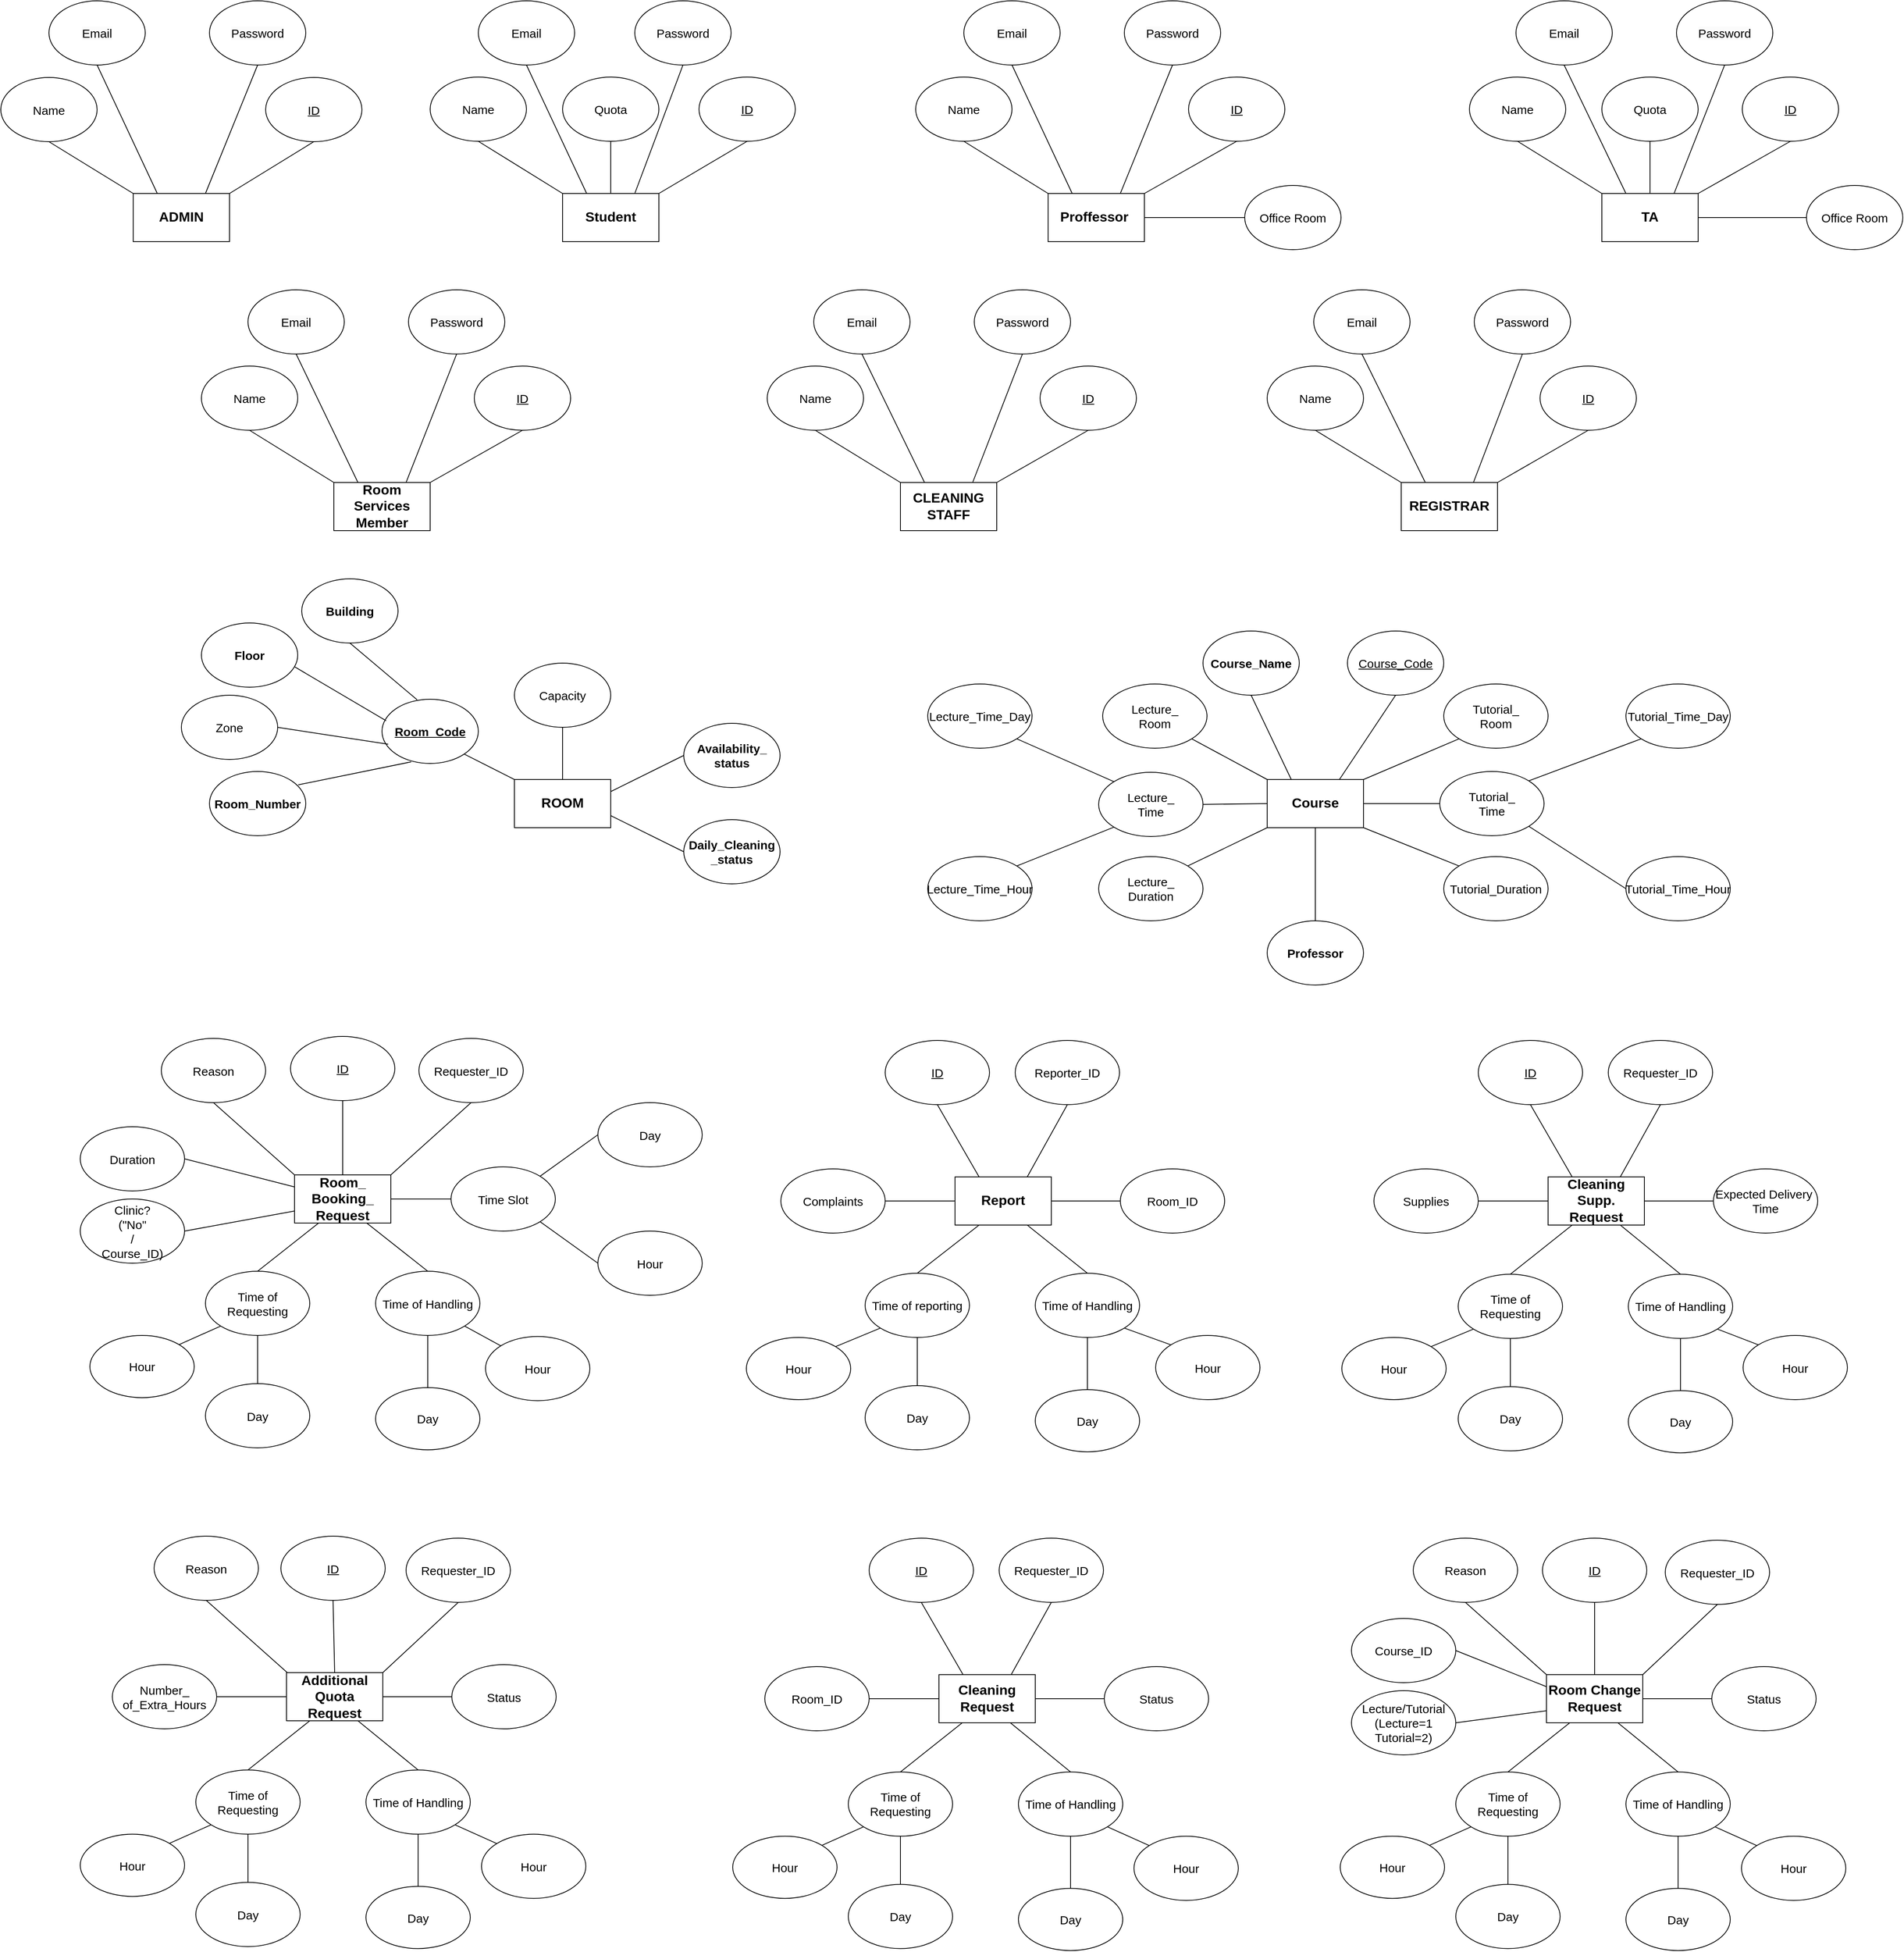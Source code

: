 <mxfile version="26.2.13">
  <diagram name="Page-1" id="_IHIbdHKwVVQBr4uxr1U">
    <mxGraphModel dx="2155" dy="1219" grid="1" gridSize="10" guides="1" tooltips="1" connect="1" arrows="1" fold="1" page="1" pageScale="0.5" pageWidth="850" pageHeight="1100" math="0" shadow="0">
      <root>
        <mxCell id="0" />
        <mxCell id="1" parent="0" />
        <mxCell id="GtYsG2Aw3nbuE8PqTHed-187" value="Room Services Member" style="rounded=0;whiteSpace=wrap;html=1;fontStyle=1;fontSize=17;" parent="1" vertex="1">
          <mxGeometry x="-415" y="130" width="120" height="60" as="geometry" />
        </mxCell>
        <mxCell id="GtYsG2Aw3nbuE8PqTHed-208" value="Proffessor&amp;nbsp;" style="rounded=0;whiteSpace=wrap;html=1;fontStyle=1;fontSize=17;" parent="1" vertex="1">
          <mxGeometry x="475" y="-230" width="120" height="60" as="geometry" />
        </mxCell>
        <mxCell id="GtYsG2Aw3nbuE8PqTHed-224" value="Office Room" style="ellipse;whiteSpace=wrap;html=1;fontSize=15;fontStyle=0" parent="1" vertex="1">
          <mxGeometry x="720" y="-240" width="120" height="80" as="geometry" />
        </mxCell>
        <mxCell id="GtYsG2Aw3nbuE8PqTHed-225" value="" style="endArrow=none;html=1;rounded=0;exitX=1;exitY=0.5;exitDx=0;exitDy=0;entryX=0;entryY=0.5;entryDx=0;entryDy=0;fontSize=15;fontStyle=0" parent="1" source="GtYsG2Aw3nbuE8PqTHed-208" target="GtYsG2Aw3nbuE8PqTHed-224" edge="1">
          <mxGeometry width="50" height="50" relative="1" as="geometry">
            <mxPoint x="600" y="-170" as="sourcePoint" />
            <mxPoint x="748" y="-184" as="targetPoint" />
          </mxGeometry>
        </mxCell>
        <mxCell id="GtYsG2Aw3nbuE8PqTHed-226" value="Student" style="rounded=0;whiteSpace=wrap;html=1;fontStyle=1;fontSize=17;" parent="1" vertex="1">
          <mxGeometry x="-130" y="-230" width="120" height="60" as="geometry" />
        </mxCell>
        <mxCell id="GtYsG2Aw3nbuE8PqTHed-230" value="" style="endArrow=none;html=1;rounded=0;exitX=0.5;exitY=1;exitDx=0;exitDy=0;entryX=0.5;entryY=0;entryDx=0;entryDy=0;fontSize=15;fontStyle=0" parent="1" source="I0q6RKd7OuiKcTzyVqVU-11" target="GtYsG2Aw3nbuE8PqTHed-226" edge="1">
          <mxGeometry width="50" height="50" relative="1" as="geometry">
            <mxPoint x="-34.6" y="-419.41" as="sourcePoint" />
            <mxPoint x="-70" y="-526.5" as="targetPoint" />
          </mxGeometry>
        </mxCell>
        <mxCell id="GtYsG2Aw3nbuE8PqTHed-231" value="" style="endArrow=none;html=1;rounded=0;entryX=0.5;entryY=1;entryDx=0;entryDy=0;fontSize=15;fontStyle=0" parent="1" target="I0q6RKd7OuiKcTzyVqVU-1" edge="1">
          <mxGeometry width="50" height="50" relative="1" as="geometry">
            <mxPoint x="-10" y="-230" as="sourcePoint" />
            <mxPoint x="52.48" y="-254.68" as="targetPoint" />
          </mxGeometry>
        </mxCell>
        <mxCell id="GtYsG2Aw3nbuE8PqTHed-238" value="" style="endArrow=none;html=1;rounded=0;entryX=0;entryY=0;entryDx=0;entryDy=0;exitX=0.5;exitY=1;exitDx=0;exitDy=0;fontSize=15;fontStyle=0" parent="1" source="I0q6RKd7OuiKcTzyVqVU-2" target="GtYsG2Aw3nbuE8PqTHed-226" edge="1">
          <mxGeometry width="50" height="50" relative="1" as="geometry">
            <mxPoint x="-191.379" y="-287.535" as="sourcePoint" />
            <mxPoint x="-110" y="-270" as="targetPoint" />
          </mxGeometry>
        </mxCell>
        <mxCell id="GtYsG2Aw3nbuE8PqTHed-284" value="&lt;strong data-end=&quot;1135&quot; data-start=&quot;1114&quot;&gt;CLEANING STAFF&lt;/strong&gt;" style="rounded=0;whiteSpace=wrap;html=1;fontSize=17;" parent="1" vertex="1">
          <mxGeometry x="291" y="130" width="120" height="60" as="geometry" />
        </mxCell>
        <mxCell id="GtYsG2Aw3nbuE8PqTHed-290" value="&lt;strong data-start=&quot;1782&quot; data-end=&quot;1798&quot;&gt;Course_Name&lt;/strong&gt;" style="ellipse;whiteSpace=wrap;html=1;fontSize=15;fontStyle=0" parent="1" vertex="1">
          <mxGeometry x="668" y="315" width="120" height="80" as="geometry" />
        </mxCell>
        <mxCell id="GtYsG2Aw3nbuE8PqTHed-291" value="&lt;strong data-start=&quot;1744&quot; data-end=&quot;1759&quot;&gt;Professor&lt;/strong&gt;" style="ellipse;whiteSpace=wrap;html=1;fontSize=15;fontStyle=0" parent="1" vertex="1">
          <mxGeometry x="748" y="676" width="120" height="80" as="geometry" />
        </mxCell>
        <mxCell id="GtYsG2Aw3nbuE8PqTHed-292" value="Course_Code" style="ellipse;whiteSpace=wrap;html=1;fontStyle=4;fontSize=15;" parent="1" vertex="1">
          <mxGeometry x="848" y="315" width="120" height="80" as="geometry" />
        </mxCell>
        <mxCell id="GtYsG2Aw3nbuE8PqTHed-293" value="" style="endArrow=none;html=1;rounded=0;entryX=0.5;entryY=1;entryDx=0;entryDy=0;exitX=0.25;exitY=0;exitDx=0;exitDy=0;fontSize=15;fontStyle=0" parent="1" source="I0q6RKd7OuiKcTzyVqVU-81" target="GtYsG2Aw3nbuE8PqTHed-290" edge="1">
          <mxGeometry width="50" height="50" relative="1" as="geometry">
            <mxPoint x="790.5" y="500" as="sourcePoint" />
            <mxPoint x="630.5" y="490" as="targetPoint" />
          </mxGeometry>
        </mxCell>
        <mxCell id="GtYsG2Aw3nbuE8PqTHed-294" value="" style="endArrow=none;html=1;rounded=0;exitX=0.5;exitY=1;exitDx=0;exitDy=0;entryX=0.5;entryY=0;entryDx=0;entryDy=0;fontSize=15;fontStyle=0" parent="1" source="I0q6RKd7OuiKcTzyVqVU-81" target="GtYsG2Aw3nbuE8PqTHed-291" edge="1">
          <mxGeometry width="50" height="50" relative="1" as="geometry">
            <mxPoint x="298" y="775" as="sourcePoint" />
            <mxPoint x="118" y="810" as="targetPoint" />
          </mxGeometry>
        </mxCell>
        <mxCell id="GtYsG2Aw3nbuE8PqTHed-295" value="" style="endArrow=none;html=1;rounded=0;exitX=0.75;exitY=0;exitDx=0;exitDy=0;entryX=0.5;entryY=1;entryDx=0;entryDy=0;fontSize=15;fontStyle=0" parent="1" source="I0q6RKd7OuiKcTzyVqVU-81" target="GtYsG2Aw3nbuE8PqTHed-292" edge="1">
          <mxGeometry width="50" height="50" relative="1" as="geometry">
            <mxPoint x="820.5" y="500" as="sourcePoint" />
            <mxPoint x="700.5" y="660" as="targetPoint" />
          </mxGeometry>
        </mxCell>
        <mxCell id="GtYsG2Aw3nbuE8PqTHed-298" value="&lt;span&gt;Lecture_&lt;/span&gt;&lt;div&gt;&lt;span&gt;Room&lt;/span&gt;&lt;/div&gt;" style="ellipse;whiteSpace=wrap;html=1;rounded=1;fontSize=15;fontStyle=0" parent="1" vertex="1">
          <mxGeometry x="543" y="381" width="130" height="80" as="geometry" />
        </mxCell>
        <mxCell id="GtYsG2Aw3nbuE8PqTHed-299" value="" style="endArrow=none;html=1;rounded=0;entryX=1;entryY=1;entryDx=0;entryDy=0;exitX=0;exitY=0;exitDx=0;exitDy=0;fontSize=15;fontStyle=0" parent="1" source="I0q6RKd7OuiKcTzyVqVU-81" target="GtYsG2Aw3nbuE8PqTHed-298" edge="1">
          <mxGeometry width="50" height="50" relative="1" as="geometry">
            <mxPoint x="718" y="490" as="sourcePoint" />
            <mxPoint x="650.5" y="490" as="targetPoint" />
          </mxGeometry>
        </mxCell>
        <mxCell id="GtYsG2Aw3nbuE8PqTHed-302" value="Tutorial_&lt;div&gt;Time&lt;/div&gt;" style="ellipse;whiteSpace=wrap;html=1;rounded=1;fontStyle=0;fontSize=15;" parent="1" vertex="1">
          <mxGeometry x="963" y="490" width="130" height="80" as="geometry" />
        </mxCell>
        <mxCell id="GtYsG2Aw3nbuE8PqTHed-303" value="" style="endArrow=none;html=1;rounded=0;exitX=1;exitY=0.5;exitDx=0;exitDy=0;entryX=0;entryY=0.5;entryDx=0;entryDy=0;fontSize=15;fontStyle=0" parent="1" source="I0q6RKd7OuiKcTzyVqVU-81" target="GtYsG2Aw3nbuE8PqTHed-302" edge="1">
          <mxGeometry width="50" height="50" relative="1" as="geometry">
            <mxPoint x="908" y="530" as="sourcePoint" />
            <mxPoint x="904.25" y="485" as="targetPoint" />
          </mxGeometry>
        </mxCell>
        <mxCell id="GtYsG2Aw3nbuE8PqTHed-353" value="TA" style="rounded=0;whiteSpace=wrap;html=1;fontStyle=1;fontSize=17;" parent="1" vertex="1">
          <mxGeometry x="1165" y="-230" width="120" height="60" as="geometry" />
        </mxCell>
        <mxCell id="GtYsG2Aw3nbuE8PqTHed-357" value="&lt;strong data-end=&quot;953&quot; data-start=&quot;941&quot;&gt;ADMIN&lt;br&gt;&lt;/strong&gt;" style="rounded=0;whiteSpace=wrap;html=1;fontSize=17;" parent="1" vertex="1">
          <mxGeometry x="-665" y="-230" width="120" height="60" as="geometry" />
        </mxCell>
        <mxCell id="GtYsG2Aw3nbuE8PqTHed-377" value="Office Room" style="ellipse;whiteSpace=wrap;html=1;fontSize=15;fontStyle=0" parent="1" vertex="1">
          <mxGeometry x="1420" y="-240" width="120" height="80" as="geometry" />
        </mxCell>
        <mxCell id="GtYsG2Aw3nbuE8PqTHed-379" value="" style="endArrow=none;html=1;rounded=0;exitX=1;exitY=0.5;exitDx=0;exitDy=0;entryX=0;entryY=0.5;entryDx=0;entryDy=0;fontSize=15;fontStyle=0" parent="1" source="GtYsG2Aw3nbuE8PqTHed-353" target="GtYsG2Aw3nbuE8PqTHed-377" edge="1">
          <mxGeometry width="50" height="50" relative="1" as="geometry">
            <mxPoint x="1235" y="-260" as="sourcePoint" />
            <mxPoint x="1252" y="-311" as="targetPoint" />
          </mxGeometry>
        </mxCell>
        <mxCell id="GtYsG2Aw3nbuE8PqTHed-384" value="&lt;strong data-end=&quot;1331&quot; data-start=&quot;1315&quot;&gt;REGISTRAR&lt;/strong&gt;" style="rounded=0;whiteSpace=wrap;html=1;fontSize=17;" parent="1" vertex="1">
          <mxGeometry x="915" y="130" width="120" height="60" as="geometry" />
        </mxCell>
        <mxCell id="GtYsG2Aw3nbuE8PqTHed-401" value="ROOM" style="rounded=0;whiteSpace=wrap;html=1;fontStyle=1;fontSize=17;" parent="1" vertex="1">
          <mxGeometry x="-190" y="500" width="120" height="60" as="geometry" />
        </mxCell>
        <mxCell id="GtYsG2Aw3nbuE8PqTHed-404" value="&lt;strong data-start=&quot;1646&quot; data-end=&quot;1656&quot;&gt;Availability_ status&lt;/strong&gt;" style="ellipse;whiteSpace=wrap;html=1;fontSize=15;fontStyle=0" parent="1" vertex="1">
          <mxGeometry x="21" y="430" width="120" height="80" as="geometry" />
        </mxCell>
        <mxCell id="GtYsG2Aw3nbuE8PqTHed-405" value="" style="endArrow=none;html=1;rounded=0;exitX=1;exitY=0.25;exitDx=0;exitDy=0;entryX=0;entryY=0.5;entryDx=0;entryDy=0;fontSize=15;fontStyle=0" parent="1" source="GtYsG2Aw3nbuE8PqTHed-401" target="GtYsG2Aw3nbuE8PqTHed-404" edge="1">
          <mxGeometry width="50" height="50" relative="1" as="geometry">
            <mxPoint x="165" y="715" as="sourcePoint" />
            <mxPoint x="285" y="695" as="targetPoint" />
          </mxGeometry>
        </mxCell>
        <mxCell id="GtYsG2Aw3nbuE8PqTHed-406" value="&lt;strong data-start=&quot;1548&quot; data-end=&quot;1563&quot;&gt;Room_Number&lt;/strong&gt;" style="ellipse;whiteSpace=wrap;html=1;fontStyle=0;fontSize=15;" parent="1" vertex="1">
          <mxGeometry x="-570" y="490" width="120" height="80" as="geometry" />
        </mxCell>
        <mxCell id="GtYsG2Aw3nbuE8PqTHed-407" value="" style="endArrow=none;html=1;rounded=0;exitX=0.303;exitY=0.975;exitDx=0;exitDy=0;entryX=0.922;entryY=0.208;entryDx=0;entryDy=0;entryPerimeter=0;exitPerimeter=0;fontSize=15;fontStyle=0" parent="1" source="GtYsG2Aw3nbuE8PqTHed-410" target="GtYsG2Aw3nbuE8PqTHed-406" edge="1">
          <mxGeometry width="50" height="50" relative="1" as="geometry">
            <mxPoint x="-700" y="560.0" as="sourcePoint" />
            <mxPoint x="-560" y="530" as="targetPoint" />
          </mxGeometry>
        </mxCell>
        <mxCell id="GtYsG2Aw3nbuE8PqTHed-408" value="&lt;span&gt;Capacity&lt;/span&gt;" style="ellipse;whiteSpace=wrap;html=1;fontSize=15;fontStyle=0" parent="1" vertex="1">
          <mxGeometry x="-190" y="355" width="120" height="80" as="geometry" />
        </mxCell>
        <mxCell id="GtYsG2Aw3nbuE8PqTHed-409" value="" style="endArrow=none;html=1;rounded=0;entryX=0.5;entryY=1;entryDx=0;entryDy=0;exitX=0.5;exitY=0;exitDx=0;exitDy=0;fontSize=15;fontStyle=0" parent="1" source="GtYsG2Aw3nbuE8PqTHed-401" target="GtYsG2Aw3nbuE8PqTHed-408" edge="1">
          <mxGeometry width="50" height="50" relative="1" as="geometry">
            <mxPoint x="45" y="695" as="sourcePoint" />
            <mxPoint x="15" y="635" as="targetPoint" />
          </mxGeometry>
        </mxCell>
        <mxCell id="GtYsG2Aw3nbuE8PqTHed-410" value="&lt;strong data-end=&quot;1616&quot; data-start=&quot;1603&quot;&gt;Room_Code&lt;/strong&gt;" style="ellipse;whiteSpace=wrap;html=1;fontStyle=4;fontSize=15;" parent="1" vertex="1">
          <mxGeometry x="-355" y="400" width="120" height="80" as="geometry" />
        </mxCell>
        <mxCell id="GtYsG2Aw3nbuE8PqTHed-411" value="" style="endArrow=none;html=1;rounded=0;entryX=1;entryY=1;entryDx=0;entryDy=0;exitX=0;exitY=0;exitDx=0;exitDy=0;fontSize=15;fontStyle=0" parent="1" target="GtYsG2Aw3nbuE8PqTHed-410" edge="1" source="GtYsG2Aw3nbuE8PqTHed-401">
          <mxGeometry width="50" height="50" relative="1" as="geometry">
            <mxPoint x="-235" y="448" as="sourcePoint" />
            <mxPoint x="-267" y="350" as="targetPoint" />
          </mxGeometry>
        </mxCell>
        <mxCell id="GtYsG2Aw3nbuE8PqTHed-412" value="" style="endArrow=none;html=1;rounded=0;entryX=0.957;entryY=0.673;entryDx=0;entryDy=0;entryPerimeter=0;exitX=0.043;exitY=0.335;exitDx=0;exitDy=0;exitPerimeter=0;fontSize=15;fontStyle=0" parent="1" source="GtYsG2Aw3nbuE8PqTHed-410" target="GtYsG2Aw3nbuE8PqTHed-416" edge="1">
          <mxGeometry width="50" height="50" relative="1" as="geometry">
            <mxPoint x="-435" y="398" as="sourcePoint" />
            <mxPoint x="-467" y="300" as="targetPoint" />
          </mxGeometry>
        </mxCell>
        <mxCell id="GtYsG2Aw3nbuE8PqTHed-413" value="Zone" style="ellipse;whiteSpace=wrap;html=1;fontSize=15;fontStyle=0" parent="1" vertex="1">
          <mxGeometry x="-605" y="395" width="120" height="80" as="geometry" />
        </mxCell>
        <mxCell id="GtYsG2Aw3nbuE8PqTHed-414" value="&lt;strong data-start=&quot;1603&quot; data-end=&quot;1616&quot;&gt;Building&lt;/strong&gt;" style="ellipse;whiteSpace=wrap;html=1;fontSize=15;fontStyle=0" parent="1" vertex="1">
          <mxGeometry x="-455" y="250" width="120" height="80" as="geometry" />
        </mxCell>
        <mxCell id="GtYsG2Aw3nbuE8PqTHed-415" value="" style="endArrow=none;html=1;rounded=0;entryX=0.5;entryY=1;entryDx=0;entryDy=0;exitX=0.364;exitY=0.008;exitDx=0;exitDy=0;exitPerimeter=0;fontSize=15;fontStyle=0" parent="1" source="GtYsG2Aw3nbuE8PqTHed-410" target="GtYsG2Aw3nbuE8PqTHed-414" edge="1">
          <mxGeometry width="50" height="50" relative="1" as="geometry">
            <mxPoint x="-397.52" y="384.16" as="sourcePoint" />
            <mxPoint x="-435.0" y="330.0" as="targetPoint" />
          </mxGeometry>
        </mxCell>
        <mxCell id="GtYsG2Aw3nbuE8PqTHed-416" value="&lt;strong data-start=&quot;1603&quot; data-end=&quot;1616&quot;&gt;Floor&lt;/strong&gt;" style="ellipse;whiteSpace=wrap;html=1;fontSize=15;fontStyle=0" parent="1" vertex="1">
          <mxGeometry x="-580" y="305" width="120" height="80" as="geometry" />
        </mxCell>
        <mxCell id="GtYsG2Aw3nbuE8PqTHed-417" value="" style="endArrow=none;html=1;rounded=0;entryX=1;entryY=0.5;entryDx=0;entryDy=0;exitX=0.064;exitY=0.7;exitDx=0;exitDy=0;exitPerimeter=0;fontSize=15;fontStyle=0" parent="1" source="GtYsG2Aw3nbuE8PqTHed-410" target="GtYsG2Aw3nbuE8PqTHed-413" edge="1">
          <mxGeometry width="50" height="50" relative="1" as="geometry">
            <mxPoint x="-435" y="430" as="sourcePoint" />
            <mxPoint x="-525" y="407" as="targetPoint" />
          </mxGeometry>
        </mxCell>
        <mxCell id="Z2MXEbsXXXG4tPmna7cn-1" value="&lt;span&gt;Lecture_&lt;/span&gt;&lt;div&gt;&lt;span&gt;Time&lt;/span&gt;&lt;/div&gt;" style="ellipse;whiteSpace=wrap;html=1;rounded=1;fontSize=15;fontStyle=0" parent="1" vertex="1">
          <mxGeometry x="538" y="491" width="130" height="80" as="geometry" />
        </mxCell>
        <mxCell id="Z2MXEbsXXXG4tPmna7cn-2" value="" style="endArrow=none;html=1;rounded=0;entryX=1;entryY=0.5;entryDx=0;entryDy=0;exitX=0;exitY=0.5;exitDx=0;exitDy=0;fontSize=15;fontStyle=0" parent="1" source="I0q6RKd7OuiKcTzyVqVU-81" target="Z2MXEbsXXXG4tPmna7cn-1" edge="1">
          <mxGeometry width="50" height="50" relative="1" as="geometry">
            <mxPoint x="730.5" y="515" as="sourcePoint" />
            <mxPoint x="570.5" y="560" as="targetPoint" />
          </mxGeometry>
        </mxCell>
        <mxCell id="Z2MXEbsXXXG4tPmna7cn-3" value="&lt;span&gt;Tutorial_&lt;/span&gt;&lt;div&gt;&lt;span&gt;Room&lt;/span&gt;&lt;/div&gt;" style="ellipse;whiteSpace=wrap;html=1;rounded=1;fontSize=15;fontStyle=0" parent="1" vertex="1">
          <mxGeometry x="968" y="381" width="130" height="80" as="geometry" />
        </mxCell>
        <mxCell id="Z2MXEbsXXXG4tPmna7cn-4" value="" style="endArrow=none;html=1;rounded=0;entryX=0;entryY=1;entryDx=0;entryDy=0;exitX=1;exitY=0;exitDx=0;exitDy=0;fontSize=15;fontStyle=0" parent="1" source="I0q6RKd7OuiKcTzyVqVU-81" target="Z2MXEbsXXXG4tPmna7cn-3" edge="1">
          <mxGeometry width="50" height="50" relative="1" as="geometry">
            <mxPoint x="908" y="500" as="sourcePoint" />
            <mxPoint x="774.25" y="630" as="targetPoint" />
          </mxGeometry>
        </mxCell>
        <mxCell id="I0q6RKd7OuiKcTzyVqVU-1" value="&lt;span style=&quot;color: rgb(0, 0, 0); font-family: Helvetica; font-style: normal; font-variant-ligatures: normal; font-variant-caps: normal; letter-spacing: normal; orphans: 2; text-align: center; text-indent: 0px; text-transform: none; widows: 2; word-spacing: 0px; -webkit-text-stroke-width: 0px; white-space: normal; background-color: rgb(251, 251, 251); float: none; display: inline !important;&quot;&gt;ID&lt;/span&gt;" style="ellipse;whiteSpace=wrap;html=1;fontStyle=4;fontSize=15;" vertex="1" parent="1">
          <mxGeometry x="40" y="-375" width="120" height="80" as="geometry" />
        </mxCell>
        <mxCell id="I0q6RKd7OuiKcTzyVqVU-2" value="Name" style="ellipse;whiteSpace=wrap;html=1;fontSize=15;fontStyle=0" vertex="1" parent="1">
          <mxGeometry x="-295" y="-375" width="120" height="80" as="geometry" />
        </mxCell>
        <mxCell id="I0q6RKd7OuiKcTzyVqVU-5" value="" style="endArrow=none;html=1;rounded=0;entryX=0.5;entryY=1;entryDx=0;entryDy=0;exitX=1;exitY=0;exitDx=0;exitDy=0;fontSize=15;fontStyle=0" edge="1" parent="1" target="I0q6RKd7OuiKcTzyVqVU-9" source="GtYsG2Aw3nbuE8PqTHed-357">
          <mxGeometry width="50" height="50" relative="1" as="geometry">
            <mxPoint x="-545" y="-229.5" as="sourcePoint" />
            <mxPoint x="-482.52" y="-254.18" as="targetPoint" />
          </mxGeometry>
        </mxCell>
        <mxCell id="I0q6RKd7OuiKcTzyVqVU-6" value="&lt;span style=&quot;color: rgb(0, 0, 0); font-family: Helvetica; font-style: normal; font-variant-ligatures: normal; font-variant-caps: normal; letter-spacing: normal; orphans: 2; text-align: center; text-indent: 0px; text-transform: none; widows: 2; word-spacing: 0px; -webkit-text-stroke-width: 0px; white-space: normal; background-color: rgb(251, 251, 251); text-decoration-thickness: initial; text-decoration-style: initial; text-decoration-color: initial; float: none; display: inline !important;&quot;&gt;Password&lt;/span&gt;" style="ellipse;whiteSpace=wrap;html=1;fontSize=15;fontStyle=0" vertex="1" parent="1">
          <mxGeometry x="-570" y="-470" width="120" height="80" as="geometry" />
        </mxCell>
        <mxCell id="I0q6RKd7OuiKcTzyVqVU-7" value="" style="endArrow=none;html=1;rounded=0;entryX=0;entryY=0;entryDx=0;entryDy=0;exitX=0.5;exitY=1;exitDx=0;exitDy=0;fontSize=15;fontStyle=0" edge="1" parent="1" source="I0q6RKd7OuiKcTzyVqVU-10" target="GtYsG2Aw3nbuE8PqTHed-357">
          <mxGeometry width="50" height="50" relative="1" as="geometry">
            <mxPoint x="-726.379" y="-287.035" as="sourcePoint" />
            <mxPoint x="-665" y="-229.5" as="targetPoint" />
          </mxGeometry>
        </mxCell>
        <mxCell id="I0q6RKd7OuiKcTzyVqVU-8" value="" style="endArrow=none;html=1;rounded=0;exitX=0.5;exitY=1;exitDx=0;exitDy=0;entryX=0.75;entryY=0;entryDx=0;entryDy=0;fontSize=15;fontStyle=0" edge="1" parent="1" source="I0q6RKd7OuiKcTzyVqVU-6" target="GtYsG2Aw3nbuE8PqTHed-357">
          <mxGeometry width="50" height="50" relative="1" as="geometry">
            <mxPoint x="-635" y="-104.5" as="sourcePoint" />
            <mxPoint x="-605" y="-229.5" as="targetPoint" />
          </mxGeometry>
        </mxCell>
        <mxCell id="I0q6RKd7OuiKcTzyVqVU-9" value="&lt;span style=&quot;color: rgb(0, 0, 0); font-family: Helvetica; font-style: normal; font-variant-ligatures: normal; font-variant-caps: normal; letter-spacing: normal; orphans: 2; text-align: center; text-indent: 0px; text-transform: none; widows: 2; word-spacing: 0px; -webkit-text-stroke-width: 0px; white-space: normal; background-color: rgb(251, 251, 251); float: none; display: inline !important;&quot;&gt;ID&lt;/span&gt;" style="ellipse;whiteSpace=wrap;html=1;fontStyle=4;fontSize=15;" vertex="1" parent="1">
          <mxGeometry x="-500" y="-374.5" width="120" height="80" as="geometry" />
        </mxCell>
        <mxCell id="I0q6RKd7OuiKcTzyVqVU-10" value="Name" style="ellipse;whiteSpace=wrap;html=1;fontSize=15;fontStyle=0" vertex="1" parent="1">
          <mxGeometry x="-830" y="-374.5" width="120" height="80" as="geometry" />
        </mxCell>
        <mxCell id="I0q6RKd7OuiKcTzyVqVU-11" value="Quota" style="ellipse;whiteSpace=wrap;html=1;fontSize=15;fontStyle=0" vertex="1" parent="1">
          <mxGeometry x="-130" y="-375" width="120" height="80" as="geometry" />
        </mxCell>
        <mxCell id="I0q6RKd7OuiKcTzyVqVU-12" value="" style="endArrow=none;html=1;rounded=0;entryX=0.5;entryY=1;entryDx=0;entryDy=0;exitX=1;exitY=0;exitDx=0;exitDy=0;fontSize=15;fontStyle=0" edge="1" parent="1" target="I0q6RKd7OuiKcTzyVqVU-16" source="GtYsG2Aw3nbuE8PqTHed-208">
          <mxGeometry width="50" height="50" relative="1" as="geometry">
            <mxPoint x="595" y="-230" as="sourcePoint" />
            <mxPoint x="657.48" y="-254.68" as="targetPoint" />
          </mxGeometry>
        </mxCell>
        <mxCell id="I0q6RKd7OuiKcTzyVqVU-14" value="" style="endArrow=none;html=1;rounded=0;entryX=0;entryY=0;entryDx=0;entryDy=0;exitX=0.5;exitY=1;exitDx=0;exitDy=0;fontSize=15;fontStyle=0" edge="1" parent="1" source="I0q6RKd7OuiKcTzyVqVU-17" target="GtYsG2Aw3nbuE8PqTHed-208">
          <mxGeometry width="50" height="50" relative="1" as="geometry">
            <mxPoint x="413.621" y="-287.535" as="sourcePoint" />
            <mxPoint x="475" y="-230" as="targetPoint" />
          </mxGeometry>
        </mxCell>
        <mxCell id="I0q6RKd7OuiKcTzyVqVU-16" value="&lt;span style=&quot;color: rgb(0, 0, 0); font-family: Helvetica; font-style: normal; font-variant-ligatures: normal; font-variant-caps: normal; letter-spacing: normal; orphans: 2; text-align: center; text-indent: 0px; text-transform: none; widows: 2; word-spacing: 0px; -webkit-text-stroke-width: 0px; white-space: normal; background-color: rgb(251, 251, 251); float: none; display: inline !important;&quot;&gt;ID&lt;/span&gt;" style="ellipse;whiteSpace=wrap;html=1;fontStyle=4;fontSize=15;" vertex="1" parent="1">
          <mxGeometry x="650" y="-375" width="120" height="80" as="geometry" />
        </mxCell>
        <mxCell id="I0q6RKd7OuiKcTzyVqVU-17" value="Name" style="ellipse;whiteSpace=wrap;html=1;fontSize=15;fontStyle=0" vertex="1" parent="1">
          <mxGeometry x="310" y="-375" width="120" height="80" as="geometry" />
        </mxCell>
        <mxCell id="I0q6RKd7OuiKcTzyVqVU-19" value="" style="endArrow=none;html=1;rounded=0;entryX=0.5;entryY=1;entryDx=0;entryDy=0;exitX=1;exitY=0;exitDx=0;exitDy=0;fontSize=15;fontStyle=0" edge="1" parent="1" target="I0q6RKd7OuiKcTzyVqVU-23" source="GtYsG2Aw3nbuE8PqTHed-353">
          <mxGeometry width="50" height="50" relative="1" as="geometry">
            <mxPoint x="1285" y="-230" as="sourcePoint" />
            <mxPoint x="1347.48" y="-254.68" as="targetPoint" />
          </mxGeometry>
        </mxCell>
        <mxCell id="I0q6RKd7OuiKcTzyVqVU-21" value="" style="endArrow=none;html=1;rounded=0;entryX=0;entryY=0;entryDx=0;entryDy=0;exitX=0.5;exitY=1;exitDx=0;exitDy=0;fontSize=15;fontStyle=0" edge="1" parent="1" source="I0q6RKd7OuiKcTzyVqVU-24" target="GtYsG2Aw3nbuE8PqTHed-353">
          <mxGeometry width="50" height="50" relative="1" as="geometry">
            <mxPoint x="1103.621" y="-287.535" as="sourcePoint" />
            <mxPoint x="1165" y="-230" as="targetPoint" />
          </mxGeometry>
        </mxCell>
        <mxCell id="I0q6RKd7OuiKcTzyVqVU-23" value="&lt;span style=&quot;color: rgb(0, 0, 0); font-family: Helvetica; font-style: normal; font-variant-ligatures: normal; font-variant-caps: normal; letter-spacing: normal; orphans: 2; text-align: center; text-indent: 0px; text-transform: none; widows: 2; word-spacing: 0px; -webkit-text-stroke-width: 0px; white-space: normal; background-color: rgb(251, 251, 251); float: none; display: inline !important;&quot;&gt;ID&lt;/span&gt;" style="ellipse;whiteSpace=wrap;html=1;fontStyle=4;fontSize=15;" vertex="1" parent="1">
          <mxGeometry x="1340" y="-375" width="120" height="80" as="geometry" />
        </mxCell>
        <mxCell id="I0q6RKd7OuiKcTzyVqVU-24" value="Name" style="ellipse;whiteSpace=wrap;html=1;fontSize=15;fontStyle=0" vertex="1" parent="1">
          <mxGeometry x="1000" y="-375" width="120" height="80" as="geometry" />
        </mxCell>
        <mxCell id="I0q6RKd7OuiKcTzyVqVU-28" value="&lt;span style=&quot;color: rgb(0, 0, 0); font-family: Helvetica; font-style: normal; font-variant-ligatures: normal; font-variant-caps: normal; letter-spacing: normal; orphans: 2; text-align: center; text-indent: 0px; text-transform: none; widows: 2; word-spacing: 0px; -webkit-text-stroke-width: 0px; white-space: normal; background-color: rgb(251, 251, 251); text-decoration-thickness: initial; text-decoration-style: initial; text-decoration-color: initial; float: none; display: inline !important;&quot;&gt;Email&lt;/span&gt;" style="ellipse;whiteSpace=wrap;html=1;fontSize=15;fontStyle=0" vertex="1" parent="1">
          <mxGeometry x="-770" y="-470" width="120" height="80" as="geometry" />
        </mxCell>
        <mxCell id="I0q6RKd7OuiKcTzyVqVU-29" value="" style="endArrow=none;html=1;rounded=0;exitX=0.5;exitY=1;exitDx=0;exitDy=0;entryX=0.25;entryY=0;entryDx=0;entryDy=0;fontSize=15;fontStyle=0" edge="1" parent="1" source="I0q6RKd7OuiKcTzyVqVU-28" target="GtYsG2Aw3nbuE8PqTHed-357">
          <mxGeometry width="50" height="50" relative="1" as="geometry">
            <mxPoint x="-822" y="-104.5" as="sourcePoint" />
            <mxPoint x="-762" y="-230" as="targetPoint" />
          </mxGeometry>
        </mxCell>
        <mxCell id="I0q6RKd7OuiKcTzyVqVU-30" value="&lt;span style=&quot;color: rgb(0, 0, 0); font-family: Helvetica; font-style: normal; font-variant-ligatures: normal; font-variant-caps: normal; letter-spacing: normal; orphans: 2; text-align: center; text-indent: 0px; text-transform: none; widows: 2; word-spacing: 0px; -webkit-text-stroke-width: 0px; white-space: normal; background-color: rgb(251, 251, 251); text-decoration-thickness: initial; text-decoration-style: initial; text-decoration-color: initial; float: none; display: inline !important;&quot;&gt;Password&lt;/span&gt;" style="ellipse;whiteSpace=wrap;html=1;fontSize=15;fontStyle=0" vertex="1" parent="1">
          <mxGeometry x="-40" y="-470" width="120" height="80" as="geometry" />
        </mxCell>
        <mxCell id="I0q6RKd7OuiKcTzyVqVU-31" value="" style="endArrow=none;html=1;rounded=0;exitX=0.5;exitY=1;exitDx=0;exitDy=0;entryX=0.75;entryY=0;entryDx=0;entryDy=0;fontSize=15;fontStyle=0" edge="1" parent="1" source="I0q6RKd7OuiKcTzyVqVU-30" target="GtYsG2Aw3nbuE8PqTHed-226">
          <mxGeometry width="50" height="50" relative="1" as="geometry">
            <mxPoint x="-95" y="-104.5" as="sourcePoint" />
            <mxPoint x="-35" y="-230" as="targetPoint" />
          </mxGeometry>
        </mxCell>
        <mxCell id="I0q6RKd7OuiKcTzyVqVU-32" value="&lt;span style=&quot;color: rgb(0, 0, 0); font-family: Helvetica; font-style: normal; font-variant-ligatures: normal; font-variant-caps: normal; letter-spacing: normal; orphans: 2; text-align: center; text-indent: 0px; text-transform: none; widows: 2; word-spacing: 0px; -webkit-text-stroke-width: 0px; white-space: normal; background-color: rgb(251, 251, 251); text-decoration-thickness: initial; text-decoration-style: initial; text-decoration-color: initial; float: none; display: inline !important;&quot;&gt;Email&lt;/span&gt;" style="ellipse;whiteSpace=wrap;html=1;fontSize=15;fontStyle=0" vertex="1" parent="1">
          <mxGeometry x="-235" y="-470" width="120" height="80" as="geometry" />
        </mxCell>
        <mxCell id="I0q6RKd7OuiKcTzyVqVU-33" value="" style="endArrow=none;html=1;rounded=0;exitX=0.5;exitY=1;exitDx=0;exitDy=0;entryX=0.25;entryY=0;entryDx=0;entryDy=0;fontSize=15;fontStyle=0" edge="1" parent="1" source="I0q6RKd7OuiKcTzyVqVU-32" target="GtYsG2Aw3nbuE8PqTHed-226">
          <mxGeometry width="50" height="50" relative="1" as="geometry">
            <mxPoint x="-282" y="-104.5" as="sourcePoint" />
            <mxPoint x="-95" y="-230" as="targetPoint" />
          </mxGeometry>
        </mxCell>
        <mxCell id="I0q6RKd7OuiKcTzyVqVU-34" value="&lt;span style=&quot;color: rgb(0, 0, 0); font-family: Helvetica; font-style: normal; font-variant-ligatures: normal; font-variant-caps: normal; letter-spacing: normal; orphans: 2; text-align: center; text-indent: 0px; text-transform: none; widows: 2; word-spacing: 0px; -webkit-text-stroke-width: 0px; white-space: normal; background-color: rgb(251, 251, 251); text-decoration-thickness: initial; text-decoration-style: initial; text-decoration-color: initial; float: none; display: inline !important;&quot;&gt;Password&lt;/span&gt;" style="ellipse;whiteSpace=wrap;html=1;fontSize=15;fontStyle=0" vertex="1" parent="1">
          <mxGeometry x="570" y="-470" width="120" height="80" as="geometry" />
        </mxCell>
        <mxCell id="I0q6RKd7OuiKcTzyVqVU-35" value="" style="endArrow=none;html=1;rounded=0;exitX=0.5;exitY=1;exitDx=0;exitDy=0;entryX=0.75;entryY=0;entryDx=0;entryDy=0;fontSize=15;fontStyle=0" edge="1" parent="1" source="I0q6RKd7OuiKcTzyVqVU-34" target="GtYsG2Aw3nbuE8PqTHed-208">
          <mxGeometry width="50" height="50" relative="1" as="geometry">
            <mxPoint x="505" y="-104.5" as="sourcePoint" />
            <mxPoint x="565" y="-230" as="targetPoint" />
          </mxGeometry>
        </mxCell>
        <mxCell id="I0q6RKd7OuiKcTzyVqVU-36" value="&lt;span style=&quot;color: rgb(0, 0, 0); font-family: Helvetica; font-style: normal; font-variant-ligatures: normal; font-variant-caps: normal; letter-spacing: normal; orphans: 2; text-align: center; text-indent: 0px; text-transform: none; widows: 2; word-spacing: 0px; -webkit-text-stroke-width: 0px; white-space: normal; background-color: rgb(251, 251, 251); text-decoration-thickness: initial; text-decoration-style: initial; text-decoration-color: initial; float: none; display: inline !important;&quot;&gt;Email&lt;/span&gt;" style="ellipse;whiteSpace=wrap;html=1;fontSize=15;fontStyle=0" vertex="1" parent="1">
          <mxGeometry x="370" y="-470" width="120" height="80" as="geometry" />
        </mxCell>
        <mxCell id="I0q6RKd7OuiKcTzyVqVU-37" value="" style="endArrow=none;html=1;rounded=0;exitX=0.5;exitY=1;exitDx=0;exitDy=0;entryX=0.25;entryY=0;entryDx=0;entryDy=0;fontSize=15;fontStyle=0" edge="1" parent="1" source="I0q6RKd7OuiKcTzyVqVU-36" target="GtYsG2Aw3nbuE8PqTHed-208">
          <mxGeometry width="50" height="50" relative="1" as="geometry">
            <mxPoint x="318" y="-104.5" as="sourcePoint" />
            <mxPoint x="505" y="-230" as="targetPoint" />
          </mxGeometry>
        </mxCell>
        <mxCell id="I0q6RKd7OuiKcTzyVqVU-38" value="&lt;span style=&quot;color: rgb(0, 0, 0); font-family: Helvetica; font-style: normal; font-variant-ligatures: normal; font-variant-caps: normal; letter-spacing: normal; orphans: 2; text-align: center; text-indent: 0px; text-transform: none; widows: 2; word-spacing: 0px; -webkit-text-stroke-width: 0px; white-space: normal; background-color: rgb(251, 251, 251); text-decoration-thickness: initial; text-decoration-style: initial; text-decoration-color: initial; float: none; display: inline !important;&quot;&gt;Password&lt;/span&gt;" style="ellipse;whiteSpace=wrap;html=1;fontSize=15;fontStyle=0" vertex="1" parent="1">
          <mxGeometry x="1258" y="-470" width="120" height="80" as="geometry" />
        </mxCell>
        <mxCell id="I0q6RKd7OuiKcTzyVqVU-39" value="" style="endArrow=none;html=1;rounded=0;exitX=0.5;exitY=1;exitDx=0;exitDy=0;entryX=0.75;entryY=0;entryDx=0;entryDy=0;fontSize=15;fontStyle=0" edge="1" parent="1" source="I0q6RKd7OuiKcTzyVqVU-38" target="GtYsG2Aw3nbuE8PqTHed-353">
          <mxGeometry width="50" height="50" relative="1" as="geometry">
            <mxPoint x="1193" y="-104.5" as="sourcePoint" />
            <mxPoint x="1253" y="-230" as="targetPoint" />
          </mxGeometry>
        </mxCell>
        <mxCell id="I0q6RKd7OuiKcTzyVqVU-40" value="&lt;span style=&quot;color: rgb(0, 0, 0); font-family: Helvetica; font-style: normal; font-variant-ligatures: normal; font-variant-caps: normal; letter-spacing: normal; orphans: 2; text-align: center; text-indent: 0px; text-transform: none; widows: 2; word-spacing: 0px; -webkit-text-stroke-width: 0px; white-space: normal; background-color: rgb(251, 251, 251); text-decoration-thickness: initial; text-decoration-style: initial; text-decoration-color: initial; float: none; display: inline !important;&quot;&gt;Email&lt;/span&gt;" style="ellipse;whiteSpace=wrap;html=1;fontSize=15;fontStyle=0" vertex="1" parent="1">
          <mxGeometry x="1058" y="-470" width="120" height="80" as="geometry" />
        </mxCell>
        <mxCell id="I0q6RKd7OuiKcTzyVqVU-41" value="" style="endArrow=none;html=1;rounded=0;exitX=0.5;exitY=1;exitDx=0;exitDy=0;entryX=0.25;entryY=0;entryDx=0;entryDy=0;fontSize=15;fontStyle=0" edge="1" parent="1" source="I0q6RKd7OuiKcTzyVqVU-40" target="GtYsG2Aw3nbuE8PqTHed-353">
          <mxGeometry width="50" height="50" relative="1" as="geometry">
            <mxPoint x="1006" y="-104.5" as="sourcePoint" />
            <mxPoint x="1193" y="-230" as="targetPoint" />
          </mxGeometry>
        </mxCell>
        <mxCell id="I0q6RKd7OuiKcTzyVqVU-46" value="" style="endArrow=none;html=1;rounded=0;exitX=0.5;exitY=1;exitDx=0;exitDy=0;entryX=0.5;entryY=0;entryDx=0;entryDy=0;fontSize=15;fontStyle=0" edge="1" parent="1" source="I0q6RKd7OuiKcTzyVqVU-47" target="GtYsG2Aw3nbuE8PqTHed-353">
          <mxGeometry width="50" height="50" relative="1" as="geometry">
            <mxPoint x="1260.4" y="-419.41" as="sourcePoint" />
            <mxPoint x="1225" y="-230" as="targetPoint" />
          </mxGeometry>
        </mxCell>
        <mxCell id="I0q6RKd7OuiKcTzyVqVU-47" value="Quota" style="ellipse;whiteSpace=wrap;html=1;fontSize=15;fontStyle=0" vertex="1" parent="1">
          <mxGeometry x="1165" y="-375" width="120" height="80" as="geometry" />
        </mxCell>
        <mxCell id="I0q6RKd7OuiKcTzyVqVU-48" value="" style="endArrow=none;html=1;rounded=0;entryX=0.5;entryY=1;entryDx=0;entryDy=0;exitX=1;exitY=0;exitDx=0;exitDy=0;fontSize=15;fontStyle=0" edge="1" parent="1" target="I0q6RKd7OuiKcTzyVqVU-50" source="GtYsG2Aw3nbuE8PqTHed-187">
          <mxGeometry width="50" height="50" relative="1" as="geometry">
            <mxPoint x="-295" y="130" as="sourcePoint" />
            <mxPoint x="-232.52" y="105.32" as="targetPoint" />
          </mxGeometry>
        </mxCell>
        <mxCell id="I0q6RKd7OuiKcTzyVqVU-49" value="" style="endArrow=none;html=1;rounded=0;entryX=0;entryY=0;entryDx=0;entryDy=0;exitX=0.5;exitY=1;exitDx=0;exitDy=0;fontSize=15;fontStyle=0" edge="1" parent="1" source="I0q6RKd7OuiKcTzyVqVU-51" target="GtYsG2Aw3nbuE8PqTHed-187">
          <mxGeometry width="50" height="50" relative="1" as="geometry">
            <mxPoint x="-476.379" y="72.465" as="sourcePoint" />
            <mxPoint x="-415" y="130" as="targetPoint" />
          </mxGeometry>
        </mxCell>
        <mxCell id="I0q6RKd7OuiKcTzyVqVU-50" value="&lt;span style=&quot;color: rgb(0, 0, 0); font-family: Helvetica; font-style: normal; font-variant-ligatures: normal; font-variant-caps: normal; letter-spacing: normal; orphans: 2; text-align: center; text-indent: 0px; text-transform: none; widows: 2; word-spacing: 0px; -webkit-text-stroke-width: 0px; white-space: normal; background-color: rgb(251, 251, 251); float: none; display: inline !important;&quot;&gt;ID&lt;/span&gt;" style="ellipse;whiteSpace=wrap;html=1;fontStyle=4;fontSize=15;" vertex="1" parent="1">
          <mxGeometry x="-240" y="-15" width="120" height="80" as="geometry" />
        </mxCell>
        <mxCell id="I0q6RKd7OuiKcTzyVqVU-51" value="Name" style="ellipse;whiteSpace=wrap;html=1;fontSize=15;fontStyle=0" vertex="1" parent="1">
          <mxGeometry x="-580" y="-15" width="120" height="80" as="geometry" />
        </mxCell>
        <mxCell id="I0q6RKd7OuiKcTzyVqVU-52" value="&lt;span style=&quot;color: rgb(0, 0, 0); font-family: Helvetica; font-style: normal; font-variant-ligatures: normal; font-variant-caps: normal; letter-spacing: normal; orphans: 2; text-align: center; text-indent: 0px; text-transform: none; widows: 2; word-spacing: 0px; -webkit-text-stroke-width: 0px; white-space: normal; background-color: rgb(251, 251, 251); text-decoration-thickness: initial; text-decoration-style: initial; text-decoration-color: initial; float: none; display: inline !important;&quot;&gt;Password&lt;/span&gt;" style="ellipse;whiteSpace=wrap;html=1;fontSize=15;fontStyle=0" vertex="1" parent="1">
          <mxGeometry x="-322" y="-110" width="120" height="80" as="geometry" />
        </mxCell>
        <mxCell id="I0q6RKd7OuiKcTzyVqVU-53" value="" style="endArrow=none;html=1;rounded=0;exitX=0.5;exitY=1;exitDx=0;exitDy=0;entryX=0.75;entryY=0;entryDx=0;entryDy=0;fontSize=15;fontStyle=0" edge="1" parent="1" source="I0q6RKd7OuiKcTzyVqVU-52" target="GtYsG2Aw3nbuE8PqTHed-187">
          <mxGeometry width="50" height="50" relative="1" as="geometry">
            <mxPoint x="-387" y="255.5" as="sourcePoint" />
            <mxPoint x="-325" y="130" as="targetPoint" />
          </mxGeometry>
        </mxCell>
        <mxCell id="I0q6RKd7OuiKcTzyVqVU-54" value="&lt;span style=&quot;color: rgb(0, 0, 0); font-family: Helvetica; font-style: normal; font-variant-ligatures: normal; font-variant-caps: normal; letter-spacing: normal; orphans: 2; text-align: center; text-indent: 0px; text-transform: none; widows: 2; word-spacing: 0px; -webkit-text-stroke-width: 0px; white-space: normal; background-color: rgb(251, 251, 251); text-decoration-thickness: initial; text-decoration-style: initial; text-decoration-color: initial; float: none; display: inline !important;&quot;&gt;Email&lt;/span&gt;" style="ellipse;whiteSpace=wrap;html=1;fontSize=15;fontStyle=0" vertex="1" parent="1">
          <mxGeometry x="-522" y="-110" width="120" height="80" as="geometry" />
        </mxCell>
        <mxCell id="I0q6RKd7OuiKcTzyVqVU-55" value="" style="endArrow=none;html=1;rounded=0;exitX=0.5;exitY=1;exitDx=0;exitDy=0;entryX=0.25;entryY=0;entryDx=0;entryDy=0;fontSize=15;fontStyle=0" edge="1" parent="1" source="I0q6RKd7OuiKcTzyVqVU-54" target="GtYsG2Aw3nbuE8PqTHed-187">
          <mxGeometry width="50" height="50" relative="1" as="geometry">
            <mxPoint x="-574" y="255.5" as="sourcePoint" />
            <mxPoint x="-385" y="130" as="targetPoint" />
          </mxGeometry>
        </mxCell>
        <mxCell id="I0q6RKd7OuiKcTzyVqVU-58" value="" style="endArrow=none;html=1;rounded=0;entryX=0.5;entryY=1;entryDx=0;entryDy=0;exitX=1;exitY=0;exitDx=0;exitDy=0;fontSize=15;fontStyle=0" edge="1" parent="1" target="I0q6RKd7OuiKcTzyVqVU-60" source="GtYsG2Aw3nbuE8PqTHed-284">
          <mxGeometry width="50" height="50" relative="1" as="geometry">
            <mxPoint x="410" y="130" as="sourcePoint" />
            <mxPoint x="472.48" y="105.32" as="targetPoint" />
          </mxGeometry>
        </mxCell>
        <mxCell id="I0q6RKd7OuiKcTzyVqVU-59" value="" style="endArrow=none;html=1;rounded=0;entryX=0;entryY=0;entryDx=0;entryDy=0;exitX=0.5;exitY=1;exitDx=0;exitDy=0;fontSize=15;fontStyle=0" edge="1" parent="1" source="I0q6RKd7OuiKcTzyVqVU-61" target="GtYsG2Aw3nbuE8PqTHed-284">
          <mxGeometry width="50" height="50" relative="1" as="geometry">
            <mxPoint x="228.621" y="72.465" as="sourcePoint" />
            <mxPoint x="290" y="130" as="targetPoint" />
          </mxGeometry>
        </mxCell>
        <mxCell id="I0q6RKd7OuiKcTzyVqVU-60" value="&lt;span style=&quot;color: rgb(0, 0, 0); font-family: Helvetica; font-style: normal; font-variant-ligatures: normal; font-variant-caps: normal; letter-spacing: normal; orphans: 2; text-align: center; text-indent: 0px; text-transform: none; widows: 2; word-spacing: 0px; -webkit-text-stroke-width: 0px; white-space: normal; background-color: rgb(251, 251, 251); float: none; display: inline !important;&quot;&gt;ID&lt;/span&gt;" style="ellipse;whiteSpace=wrap;html=1;fontStyle=4;fontSize=15;" vertex="1" parent="1">
          <mxGeometry x="465" y="-15" width="120" height="80" as="geometry" />
        </mxCell>
        <mxCell id="I0q6RKd7OuiKcTzyVqVU-61" value="Name" style="ellipse;whiteSpace=wrap;html=1;fontSize=15;fontStyle=0" vertex="1" parent="1">
          <mxGeometry x="125" y="-15" width="120" height="80" as="geometry" />
        </mxCell>
        <mxCell id="I0q6RKd7OuiKcTzyVqVU-62" value="&lt;span style=&quot;color: rgb(0, 0, 0); font-family: Helvetica; font-style: normal; font-variant-ligatures: normal; font-variant-caps: normal; letter-spacing: normal; orphans: 2; text-align: center; text-indent: 0px; text-transform: none; widows: 2; word-spacing: 0px; -webkit-text-stroke-width: 0px; white-space: normal; background-color: rgb(251, 251, 251); text-decoration-thickness: initial; text-decoration-style: initial; text-decoration-color: initial; float: none; display: inline !important;&quot;&gt;Password&lt;/span&gt;" style="ellipse;whiteSpace=wrap;html=1;fontSize=15;fontStyle=0" vertex="1" parent="1">
          <mxGeometry x="383" y="-110" width="120" height="80" as="geometry" />
        </mxCell>
        <mxCell id="I0q6RKd7OuiKcTzyVqVU-63" value="" style="endArrow=none;html=1;rounded=0;exitX=0.5;exitY=1;exitDx=0;exitDy=0;entryX=0.75;entryY=0;entryDx=0;entryDy=0;fontSize=15;fontStyle=0" edge="1" parent="1" source="I0q6RKd7OuiKcTzyVqVU-62" target="GtYsG2Aw3nbuE8PqTHed-284">
          <mxGeometry width="50" height="50" relative="1" as="geometry">
            <mxPoint x="318" y="255.5" as="sourcePoint" />
            <mxPoint x="380" y="130" as="targetPoint" />
          </mxGeometry>
        </mxCell>
        <mxCell id="I0q6RKd7OuiKcTzyVqVU-64" value="&lt;span style=&quot;color: rgb(0, 0, 0); font-family: Helvetica; font-style: normal; font-variant-ligatures: normal; font-variant-caps: normal; letter-spacing: normal; orphans: 2; text-align: center; text-indent: 0px; text-transform: none; widows: 2; word-spacing: 0px; -webkit-text-stroke-width: 0px; white-space: normal; background-color: rgb(251, 251, 251); text-decoration-thickness: initial; text-decoration-style: initial; text-decoration-color: initial; float: none; display: inline !important;&quot;&gt;Email&lt;/span&gt;" style="ellipse;whiteSpace=wrap;html=1;fontSize=15;fontStyle=0" vertex="1" parent="1">
          <mxGeometry x="183" y="-110" width="120" height="80" as="geometry" />
        </mxCell>
        <mxCell id="I0q6RKd7OuiKcTzyVqVU-65" value="" style="endArrow=none;html=1;rounded=0;exitX=0.5;exitY=1;exitDx=0;exitDy=0;entryX=0.25;entryY=0;entryDx=0;entryDy=0;fontSize=15;fontStyle=0" edge="1" parent="1" source="I0q6RKd7OuiKcTzyVqVU-64" target="GtYsG2Aw3nbuE8PqTHed-284">
          <mxGeometry width="50" height="50" relative="1" as="geometry">
            <mxPoint x="131" y="255.5" as="sourcePoint" />
            <mxPoint x="320" y="130" as="targetPoint" />
          </mxGeometry>
        </mxCell>
        <mxCell id="I0q6RKd7OuiKcTzyVqVU-73" value="" style="endArrow=none;html=1;rounded=0;entryX=0.5;entryY=1;entryDx=0;entryDy=0;exitX=1;exitY=0;exitDx=0;exitDy=0;fontSize=15;fontStyle=0" edge="1" parent="1" target="I0q6RKd7OuiKcTzyVqVU-75" source="GtYsG2Aw3nbuE8PqTHed-384">
          <mxGeometry width="50" height="50" relative="1" as="geometry">
            <mxPoint x="1034" y="130" as="sourcePoint" />
            <mxPoint x="1095.48" y="105.32" as="targetPoint" />
          </mxGeometry>
        </mxCell>
        <mxCell id="I0q6RKd7OuiKcTzyVqVU-74" value="" style="endArrow=none;html=1;rounded=0;entryX=0;entryY=0;entryDx=0;entryDy=0;exitX=0.5;exitY=1;exitDx=0;exitDy=0;fontSize=15;fontStyle=0" edge="1" parent="1" source="I0q6RKd7OuiKcTzyVqVU-76" target="GtYsG2Aw3nbuE8PqTHed-384">
          <mxGeometry width="50" height="50" relative="1" as="geometry">
            <mxPoint x="851.621" y="72.465" as="sourcePoint" />
            <mxPoint x="914" y="130" as="targetPoint" />
          </mxGeometry>
        </mxCell>
        <mxCell id="I0q6RKd7OuiKcTzyVqVU-75" value="&lt;span style=&quot;color: rgb(0, 0, 0); font-family: Helvetica; font-style: normal; font-variant-ligatures: normal; font-variant-caps: normal; letter-spacing: normal; orphans: 2; text-align: center; text-indent: 0px; text-transform: none; widows: 2; word-spacing: 0px; -webkit-text-stroke-width: 0px; white-space: normal; background-color: rgb(251, 251, 251); float: none; display: inline !important;&quot;&gt;ID&lt;/span&gt;" style="ellipse;whiteSpace=wrap;html=1;fontStyle=4;fontSize=15;" vertex="1" parent="1">
          <mxGeometry x="1088" y="-15" width="120" height="80" as="geometry" />
        </mxCell>
        <mxCell id="I0q6RKd7OuiKcTzyVqVU-76" value="Name" style="ellipse;whiteSpace=wrap;html=1;fontSize=15;fontStyle=0" vertex="1" parent="1">
          <mxGeometry x="748" y="-15" width="120" height="80" as="geometry" />
        </mxCell>
        <mxCell id="I0q6RKd7OuiKcTzyVqVU-77" value="&lt;span style=&quot;color: rgb(0, 0, 0); font-family: Helvetica; font-style: normal; font-variant-ligatures: normal; font-variant-caps: normal; letter-spacing: normal; orphans: 2; text-align: center; text-indent: 0px; text-transform: none; widows: 2; word-spacing: 0px; -webkit-text-stroke-width: 0px; white-space: normal; background-color: rgb(251, 251, 251); text-decoration-thickness: initial; text-decoration-style: initial; text-decoration-color: initial; float: none; display: inline !important;&quot;&gt;Password&lt;/span&gt;" style="ellipse;whiteSpace=wrap;html=1;fontSize=15;fontStyle=0" vertex="1" parent="1">
          <mxGeometry x="1006" y="-110" width="120" height="80" as="geometry" />
        </mxCell>
        <mxCell id="I0q6RKd7OuiKcTzyVqVU-78" value="" style="endArrow=none;html=1;rounded=0;exitX=0.5;exitY=1;exitDx=0;exitDy=0;entryX=0.75;entryY=0;entryDx=0;entryDy=0;fontSize=15;fontStyle=0" edge="1" parent="1" source="I0q6RKd7OuiKcTzyVqVU-77" target="GtYsG2Aw3nbuE8PqTHed-384">
          <mxGeometry width="50" height="50" relative="1" as="geometry">
            <mxPoint x="941" y="255.5" as="sourcePoint" />
            <mxPoint x="1004" y="130" as="targetPoint" />
          </mxGeometry>
        </mxCell>
        <mxCell id="I0q6RKd7OuiKcTzyVqVU-79" value="&lt;span style=&quot;color: rgb(0, 0, 0); font-family: Helvetica; font-style: normal; font-variant-ligatures: normal; font-variant-caps: normal; letter-spacing: normal; orphans: 2; text-align: center; text-indent: 0px; text-transform: none; widows: 2; word-spacing: 0px; -webkit-text-stroke-width: 0px; white-space: normal; background-color: rgb(251, 251, 251); text-decoration-thickness: initial; text-decoration-style: initial; text-decoration-color: initial; float: none; display: inline !important;&quot;&gt;Email&lt;/span&gt;" style="ellipse;whiteSpace=wrap;html=1;fontSize=15;fontStyle=0" vertex="1" parent="1">
          <mxGeometry x="806" y="-110" width="120" height="80" as="geometry" />
        </mxCell>
        <mxCell id="I0q6RKd7OuiKcTzyVqVU-80" value="" style="endArrow=none;html=1;rounded=0;exitX=0.5;exitY=1;exitDx=0;exitDy=0;entryX=0.25;entryY=0;entryDx=0;entryDy=0;fontSize=15;fontStyle=0" edge="1" parent="1" source="I0q6RKd7OuiKcTzyVqVU-79" target="GtYsG2Aw3nbuE8PqTHed-384">
          <mxGeometry width="50" height="50" relative="1" as="geometry">
            <mxPoint x="754" y="255.5" as="sourcePoint" />
            <mxPoint x="944" y="130" as="targetPoint" />
          </mxGeometry>
        </mxCell>
        <mxCell id="I0q6RKd7OuiKcTzyVqVU-81" value="Course" style="rounded=0;whiteSpace=wrap;html=1;fontStyle=1;fontSize=17;" vertex="1" parent="1">
          <mxGeometry x="748" y="500" width="120" height="60" as="geometry" />
        </mxCell>
        <mxCell id="I0q6RKd7OuiKcTzyVqVU-82" value="Room_ Booking_ Request" style="rounded=0;whiteSpace=wrap;html=1;fontStyle=1;fontSize=17;" vertex="1" parent="1">
          <mxGeometry x="-464" y="992.5" width="120" height="60" as="geometry" />
        </mxCell>
        <mxCell id="I0q6RKd7OuiKcTzyVqVU-84" value="ID" style="ellipse;whiteSpace=wrap;html=1;rounded=1;fontStyle=4;fontSize=15;" vertex="1" parent="1">
          <mxGeometry x="-469" y="820" width="130" height="80" as="geometry" />
        </mxCell>
        <mxCell id="I0q6RKd7OuiKcTzyVqVU-85" value="Reason" style="ellipse;whiteSpace=wrap;html=1;rounded=1;fontSize=15;fontStyle=0" vertex="1" parent="1">
          <mxGeometry x="-630" y="822.5" width="130" height="80" as="geometry" />
        </mxCell>
        <mxCell id="I0q6RKd7OuiKcTzyVqVU-86" value="Time Slot" style="ellipse;whiteSpace=wrap;html=1;rounded=1;fontSize=15;fontStyle=0" vertex="1" parent="1">
          <mxGeometry x="-269" y="982.5" width="130" height="80" as="geometry" />
        </mxCell>
        <mxCell id="I0q6RKd7OuiKcTzyVqVU-90" value="Duration" style="ellipse;whiteSpace=wrap;html=1;rounded=1;fontSize=15;fontStyle=0" vertex="1" parent="1">
          <mxGeometry x="-731" y="932.5" width="130" height="80" as="geometry" />
        </mxCell>
        <mxCell id="I0q6RKd7OuiKcTzyVqVU-93" value="Tutorial_Duration" style="ellipse;whiteSpace=wrap;html=1;rounded=1;fontStyle=0;fontSize=15;" vertex="1" parent="1">
          <mxGeometry x="968" y="596" width="130" height="80" as="geometry" />
        </mxCell>
        <mxCell id="I0q6RKd7OuiKcTzyVqVU-94" value="" style="endArrow=none;html=1;rounded=0;exitX=1;exitY=1;exitDx=0;exitDy=0;entryX=0;entryY=0;entryDx=0;entryDy=0;fontSize=15;fontStyle=0" edge="1" parent="1" target="I0q6RKd7OuiKcTzyVqVU-93" source="I0q6RKd7OuiKcTzyVqVU-81">
          <mxGeometry width="50" height="50" relative="1" as="geometry">
            <mxPoint x="908" y="560" as="sourcePoint" />
            <mxPoint x="904.25" y="575" as="targetPoint" />
          </mxGeometry>
        </mxCell>
        <mxCell id="I0q6RKd7OuiKcTzyVqVU-95" value="&lt;span&gt;Lecture_&lt;/span&gt;&lt;div&gt;&lt;span&gt;Duration&lt;/span&gt;&lt;/div&gt;" style="ellipse;whiteSpace=wrap;html=1;rounded=1;fontSize=15;fontStyle=0" vertex="1" parent="1">
          <mxGeometry x="538" y="596" width="130" height="80" as="geometry" />
        </mxCell>
        <mxCell id="I0q6RKd7OuiKcTzyVqVU-96" value="" style="endArrow=none;html=1;rounded=0;entryX=1;entryY=0;entryDx=0;entryDy=0;exitX=0;exitY=1;exitDx=0;exitDy=0;fontSize=15;fontStyle=0" edge="1" parent="1" target="I0q6RKd7OuiKcTzyVqVU-95" source="I0q6RKd7OuiKcTzyVqVU-81">
          <mxGeometry width="50" height="50" relative="1" as="geometry">
            <mxPoint x="738" y="551" as="sourcePoint" />
            <mxPoint x="575.5" y="671" as="targetPoint" />
          </mxGeometry>
        </mxCell>
        <mxCell id="I0q6RKd7OuiKcTzyVqVU-103" value="Lecture_Time_Day" style="ellipse;whiteSpace=wrap;html=1;rounded=1;fontSize=15;fontStyle=0" vertex="1" parent="1">
          <mxGeometry x="325" y="381" width="130" height="80" as="geometry" />
        </mxCell>
        <mxCell id="I0q6RKd7OuiKcTzyVqVU-104" value="" style="endArrow=none;html=1;rounded=0;entryX=1;entryY=1;entryDx=0;entryDy=0;exitX=0;exitY=0;exitDx=0;exitDy=0;fontSize=15;fontStyle=0" edge="1" parent="1" target="I0q6RKd7OuiKcTzyVqVU-103" source="Z2MXEbsXXXG4tPmna7cn-1">
          <mxGeometry width="50" height="50" relative="1" as="geometry">
            <mxPoint x="525" y="503" as="sourcePoint" />
            <mxPoint x="427.5" y="492.5" as="targetPoint" />
          </mxGeometry>
        </mxCell>
        <mxCell id="I0q6RKd7OuiKcTzyVqVU-105" value="Lecture_Time_Hour" style="ellipse;whiteSpace=wrap;html=1;rounded=1;fontSize=15;fontStyle=0" vertex="1" parent="1">
          <mxGeometry x="325" y="596" width="130" height="80" as="geometry" />
        </mxCell>
        <mxCell id="I0q6RKd7OuiKcTzyVqVU-106" value="" style="endArrow=none;html=1;rounded=0;entryX=1;entryY=0;entryDx=0;entryDy=0;exitX=0;exitY=1;exitDx=0;exitDy=0;fontSize=15;fontStyle=0" edge="1" parent="1" target="I0q6RKd7OuiKcTzyVqVU-105" source="Z2MXEbsXXXG4tPmna7cn-1">
          <mxGeometry width="50" height="50" relative="1" as="geometry">
            <mxPoint x="525" y="533" as="sourcePoint" />
            <mxPoint x="347.5" y="562.5" as="targetPoint" />
          </mxGeometry>
        </mxCell>
        <mxCell id="I0q6RKd7OuiKcTzyVqVU-109" value="Tutorial_Time_Day" style="ellipse;whiteSpace=wrap;html=1;rounded=1;fontSize=15;fontStyle=0" vertex="1" parent="1">
          <mxGeometry x="1195" y="381" width="130" height="80" as="geometry" />
        </mxCell>
        <mxCell id="I0q6RKd7OuiKcTzyVqVU-110" value="" style="endArrow=none;html=1;rounded=0;entryX=1;entryY=0;entryDx=0;entryDy=0;exitX=0;exitY=1;exitDx=0;exitDy=0;fontSize=15;fontStyle=0" edge="1" parent="1" target="GtYsG2Aw3nbuE8PqTHed-302" source="I0q6RKd7OuiKcTzyVqVU-109">
          <mxGeometry width="50" height="50" relative="1" as="geometry">
            <mxPoint x="1185" y="516.22" as="sourcePoint" />
            <mxPoint x="1058.962" y="465.504" as="targetPoint" />
          </mxGeometry>
        </mxCell>
        <mxCell id="I0q6RKd7OuiKcTzyVqVU-111" value="Tutorial_Time_Hour" style="ellipse;whiteSpace=wrap;html=1;rounded=1;fontSize=15;fontStyle=0" vertex="1" parent="1">
          <mxGeometry x="1195" y="596" width="130" height="80" as="geometry" />
        </mxCell>
        <mxCell id="I0q6RKd7OuiKcTzyVqVU-112" value="" style="endArrow=none;html=1;rounded=0;entryX=1;entryY=1;entryDx=0;entryDy=0;exitX=0;exitY=0.5;exitDx=0;exitDy=0;fontSize=15;fontStyle=0" edge="1" parent="1" target="GtYsG2Aw3nbuE8PqTHed-302" source="I0q6RKd7OuiKcTzyVqVU-111">
          <mxGeometry width="50" height="50" relative="1" as="geometry">
            <mxPoint x="1186" y="529" as="sourcePoint" />
            <mxPoint x="1093" y="531" as="targetPoint" />
          </mxGeometry>
        </mxCell>
        <mxCell id="I0q6RKd7OuiKcTzyVqVU-115" value="" style="endArrow=none;html=1;rounded=0;exitX=0.5;exitY=1;exitDx=0;exitDy=0;entryX=0.5;entryY=0;entryDx=0;entryDy=0;fontSize=15;fontStyle=0" edge="1" parent="1" source="I0q6RKd7OuiKcTzyVqVU-84" target="I0q6RKd7OuiKcTzyVqVU-82">
          <mxGeometry width="50" height="50" relative="1" as="geometry">
            <mxPoint x="-404.63" y="874.5" as="sourcePoint" />
            <mxPoint x="-404.63" y="990.5" as="targetPoint" />
          </mxGeometry>
        </mxCell>
        <mxCell id="I0q6RKd7OuiKcTzyVqVU-116" value="" style="endArrow=none;html=1;rounded=0;exitX=0.5;exitY=1;exitDx=0;exitDy=0;entryX=0;entryY=0;entryDx=0;entryDy=0;fontSize=15;fontStyle=0" edge="1" parent="1" source="I0q6RKd7OuiKcTzyVqVU-85" target="I0q6RKd7OuiKcTzyVqVU-82">
          <mxGeometry width="50" height="50" relative="1" as="geometry">
            <mxPoint x="-519" y="942.5" as="sourcePoint" />
            <mxPoint x="-519" y="1052.5" as="targetPoint" />
          </mxGeometry>
        </mxCell>
        <mxCell id="I0q6RKd7OuiKcTzyVqVU-117" value="" style="endArrow=none;html=1;rounded=0;exitX=0;exitY=0.25;exitDx=0;exitDy=0;entryX=1;entryY=0.5;entryDx=0;entryDy=0;fontSize=15;fontStyle=0" edge="1" parent="1" source="I0q6RKd7OuiKcTzyVqVU-82" target="I0q6RKd7OuiKcTzyVqVU-90">
          <mxGeometry width="50" height="50" relative="1" as="geometry">
            <mxPoint x="-404.62" y="1052.5" as="sourcePoint" />
            <mxPoint x="-404.62" y="1142.5" as="targetPoint" />
          </mxGeometry>
        </mxCell>
        <mxCell id="I0q6RKd7OuiKcTzyVqVU-118" value="" style="endArrow=none;html=1;rounded=0;exitX=1;exitY=0.5;exitDx=0;exitDy=0;entryX=0;entryY=0.5;entryDx=0;entryDy=0;fontSize=15;fontStyle=0" edge="1" parent="1" source="I0q6RKd7OuiKcTzyVqVU-82" target="I0q6RKd7OuiKcTzyVqVU-86">
          <mxGeometry width="50" height="50" relative="1" as="geometry">
            <mxPoint x="-344" y="1022.5" as="sourcePoint" />
            <mxPoint x="-269" y="1022.5" as="targetPoint" />
          </mxGeometry>
        </mxCell>
        <mxCell id="I0q6RKd7OuiKcTzyVqVU-121" value="Day" style="ellipse;whiteSpace=wrap;html=1;rounded=1;fontSize=15;fontStyle=0" vertex="1" parent="1">
          <mxGeometry x="-86" y="902.5" width="130" height="80" as="geometry" />
        </mxCell>
        <mxCell id="I0q6RKd7OuiKcTzyVqVU-122" value="" style="endArrow=none;html=1;rounded=0;entryX=1;entryY=0;entryDx=0;entryDy=0;exitX=0;exitY=0.5;exitDx=0;exitDy=0;fontSize=15;fontStyle=0" edge="1" parent="1" source="I0q6RKd7OuiKcTzyVqVU-121" target="I0q6RKd7OuiKcTzyVqVU-86">
          <mxGeometry width="50" height="50" relative="1" as="geometry">
            <mxPoint x="-43" y="1010.22" as="sourcePoint" />
            <mxPoint x="-154" y="995.5" as="targetPoint" />
          </mxGeometry>
        </mxCell>
        <mxCell id="I0q6RKd7OuiKcTzyVqVU-123" value="Hour" style="ellipse;whiteSpace=wrap;html=1;rounded=1;fontSize=15;fontStyle=0" vertex="1" parent="1">
          <mxGeometry x="-86" y="1062.5" width="130" height="80" as="geometry" />
        </mxCell>
        <mxCell id="I0q6RKd7OuiKcTzyVqVU-124" value="" style="endArrow=none;html=1;rounded=0;entryX=1;entryY=1;entryDx=0;entryDy=0;exitX=0;exitY=0.5;exitDx=0;exitDy=0;fontSize=15;fontStyle=0" edge="1" parent="1" source="I0q6RKd7OuiKcTzyVqVU-123" target="I0q6RKd7OuiKcTzyVqVU-86">
          <mxGeometry width="50" height="50" relative="1" as="geometry">
            <mxPoint x="-42" y="1023" as="sourcePoint" />
            <mxPoint x="-154" y="1052.5" as="targetPoint" />
          </mxGeometry>
        </mxCell>
        <mxCell id="I0q6RKd7OuiKcTzyVqVU-125" value="Report" style="rounded=0;whiteSpace=wrap;html=1;fontStyle=1;fontSize=17;" vertex="1" parent="1">
          <mxGeometry x="359" y="995" width="120" height="60" as="geometry" />
        </mxCell>
        <mxCell id="I0q6RKd7OuiKcTzyVqVU-127" value="Complaints" style="ellipse;whiteSpace=wrap;html=1;rounded=1;fontSize=15;fontStyle=0" vertex="1" parent="1">
          <mxGeometry x="142" y="985" width="130" height="80" as="geometry" />
        </mxCell>
        <mxCell id="I0q6RKd7OuiKcTzyVqVU-129" value="" style="endArrow=none;html=1;rounded=0;exitX=1;exitY=0.5;exitDx=0;exitDy=0;entryX=0;entryY=0.5;entryDx=0;entryDy=0;fontSize=15;fontStyle=0" edge="1" parent="1" source="I0q6RKd7OuiKcTzyVqVU-127">
          <mxGeometry width="50" height="50" relative="1" as="geometry">
            <mxPoint x="304" y="945" as="sourcePoint" />
            <mxPoint x="359" y="1025" as="targetPoint" />
          </mxGeometry>
        </mxCell>
        <mxCell id="I0q6RKd7OuiKcTzyVqVU-130" value="Requester_ID" style="ellipse;whiteSpace=wrap;html=1;rounded=1;fontStyle=0;fontSize=15;" vertex="1" parent="1">
          <mxGeometry x="-309" y="822.5" width="130" height="80" as="geometry" />
        </mxCell>
        <mxCell id="I0q6RKd7OuiKcTzyVqVU-131" value="" style="endArrow=none;html=1;rounded=0;exitX=0.5;exitY=1;exitDx=0;exitDy=0;entryX=1;entryY=0;entryDx=0;entryDy=0;fontSize=15;fontStyle=0" edge="1" parent="1" source="I0q6RKd7OuiKcTzyVqVU-130" target="I0q6RKd7OuiKcTzyVqVU-82">
          <mxGeometry width="50" height="50" relative="1" as="geometry">
            <mxPoint x="-264.63" y="874.5" as="sourcePoint" />
            <mxPoint x="-294" y="992.5" as="targetPoint" />
          </mxGeometry>
        </mxCell>
        <mxCell id="I0q6RKd7OuiKcTzyVqVU-132" value="ID" style="ellipse;whiteSpace=wrap;html=1;rounded=1;fontStyle=4;fontSize=15;" vertex="1" parent="1">
          <mxGeometry x="272" y="825" width="130" height="80" as="geometry" />
        </mxCell>
        <mxCell id="I0q6RKd7OuiKcTzyVqVU-133" value="" style="endArrow=none;html=1;rounded=0;exitX=0.5;exitY=1;exitDx=0;exitDy=0;entryX=0.25;entryY=0;entryDx=0;entryDy=0;fontSize=15;fontStyle=0" edge="1" parent="1" source="I0q6RKd7OuiKcTzyVqVU-132" target="I0q6RKd7OuiKcTzyVqVU-125">
          <mxGeometry width="50" height="50" relative="1" as="geometry">
            <mxPoint x="418.37" y="877" as="sourcePoint" />
            <mxPoint x="389" y="995" as="targetPoint" />
          </mxGeometry>
        </mxCell>
        <mxCell id="I0q6RKd7OuiKcTzyVqVU-134" value="Reporter_ID" style="ellipse;whiteSpace=wrap;html=1;rounded=1;fontStyle=0;fontSize=15;" vertex="1" parent="1">
          <mxGeometry x="434" y="825" width="130" height="80" as="geometry" />
        </mxCell>
        <mxCell id="I0q6RKd7OuiKcTzyVqVU-135" value="" style="endArrow=none;html=1;rounded=0;exitX=0.5;exitY=1;exitDx=0;exitDy=0;entryX=0.75;entryY=0;entryDx=0;entryDy=0;fontSize=15;fontStyle=0" edge="1" parent="1" source="I0q6RKd7OuiKcTzyVqVU-134" target="I0q6RKd7OuiKcTzyVqVU-125">
          <mxGeometry width="50" height="50" relative="1" as="geometry">
            <mxPoint x="558.37" y="877" as="sourcePoint" />
            <mxPoint x="449" y="995" as="targetPoint" />
          </mxGeometry>
        </mxCell>
        <mxCell id="I0q6RKd7OuiKcTzyVqVU-136" value="Room_ID" style="ellipse;whiteSpace=wrap;html=1;rounded=1;fontSize=15;fontStyle=0" vertex="1" parent="1">
          <mxGeometry x="565" y="985" width="130" height="80" as="geometry" />
        </mxCell>
        <mxCell id="I0q6RKd7OuiKcTzyVqVU-137" value="" style="endArrow=none;html=1;rounded=0;exitX=1;exitY=0.5;exitDx=0;exitDy=0;entryX=0;entryY=0.5;entryDx=0;entryDy=0;fontSize=15;fontStyle=0" edge="1" parent="1" source="I0q6RKd7OuiKcTzyVqVU-125" target="I0q6RKd7OuiKcTzyVqVU-136">
          <mxGeometry width="50" height="50" relative="1" as="geometry">
            <mxPoint x="479.0" y="1024.44" as="sourcePoint" />
            <mxPoint x="566" y="1024.44" as="targetPoint" />
          </mxGeometry>
        </mxCell>
        <mxCell id="I0q6RKd7OuiKcTzyVqVU-139" value="Time of reporting" style="ellipse;whiteSpace=wrap;html=1;rounded=1;fontSize=15;fontStyle=0" vertex="1" parent="1">
          <mxGeometry x="247" y="1115" width="130" height="80" as="geometry" />
        </mxCell>
        <mxCell id="I0q6RKd7OuiKcTzyVqVU-140" value="" style="endArrow=none;html=1;rounded=0;exitX=0.25;exitY=1;exitDx=0;exitDy=0;entryX=0.5;entryY=0;entryDx=0;entryDy=0;fontSize=15;fontStyle=0" edge="1" parent="1" target="I0q6RKd7OuiKcTzyVqVU-139" source="I0q6RKd7OuiKcTzyVqVU-125">
          <mxGeometry width="50" height="50" relative="1" as="geometry">
            <mxPoint x="404.5" y="1085" as="sourcePoint" />
            <mxPoint x="479.5" y="1085" as="targetPoint" />
          </mxGeometry>
        </mxCell>
        <mxCell id="I0q6RKd7OuiKcTzyVqVU-141" value="Day" style="ellipse;whiteSpace=wrap;html=1;rounded=1;fontSize=15;fontStyle=0" vertex="1" parent="1">
          <mxGeometry x="247" y="1255" width="130" height="80" as="geometry" />
        </mxCell>
        <mxCell id="I0q6RKd7OuiKcTzyVqVU-142" value="" style="endArrow=none;html=1;rounded=0;entryX=0.5;entryY=1;entryDx=0;entryDy=0;exitX=0.5;exitY=0;exitDx=0;exitDy=0;fontSize=15;fontStyle=0" edge="1" parent="1" source="I0q6RKd7OuiKcTzyVqVU-141" target="I0q6RKd7OuiKcTzyVqVU-139">
          <mxGeometry width="50" height="50" relative="1" as="geometry">
            <mxPoint x="582" y="1127.72" as="sourcePoint" />
            <mxPoint x="471" y="1113" as="targetPoint" />
          </mxGeometry>
        </mxCell>
        <mxCell id="I0q6RKd7OuiKcTzyVqVU-143" value="Hour" style="ellipse;whiteSpace=wrap;html=1;rounded=1;fontSize=15;fontStyle=0" vertex="1" parent="1">
          <mxGeometry x="99" y="1195" width="130" height="77.5" as="geometry" />
        </mxCell>
        <mxCell id="I0q6RKd7OuiKcTzyVqVU-144" value="" style="endArrow=none;html=1;rounded=0;entryX=0;entryY=1;entryDx=0;entryDy=0;exitX=1;exitY=0;exitDx=0;exitDy=0;fontSize=15;fontStyle=0" edge="1" parent="1" source="I0q6RKd7OuiKcTzyVqVU-143" target="I0q6RKd7OuiKcTzyVqVU-139">
          <mxGeometry width="50" height="50" relative="1" as="geometry">
            <mxPoint x="583" y="1140.5" as="sourcePoint" />
            <mxPoint x="471" y="1170" as="targetPoint" />
          </mxGeometry>
        </mxCell>
        <mxCell id="I0q6RKd7OuiKcTzyVqVU-145" value="Cleaning Supp. Request" style="rounded=0;whiteSpace=wrap;html=1;fontStyle=1;fontSize=17;" vertex="1" parent="1">
          <mxGeometry x="1098" y="995" width="120" height="60" as="geometry" />
        </mxCell>
        <mxCell id="I0q6RKd7OuiKcTzyVqVU-146" value="Supplies" style="ellipse;whiteSpace=wrap;html=1;rounded=1;fontSize=15;fontStyle=0" vertex="1" parent="1">
          <mxGeometry x="881" y="985" width="130" height="80" as="geometry" />
        </mxCell>
        <mxCell id="I0q6RKd7OuiKcTzyVqVU-147" value="" style="endArrow=none;html=1;rounded=0;exitX=1;exitY=0.5;exitDx=0;exitDy=0;entryX=0;entryY=0.5;entryDx=0;entryDy=0;fontSize=15;fontStyle=0" edge="1" parent="1" source="I0q6RKd7OuiKcTzyVqVU-146">
          <mxGeometry width="50" height="50" relative="1" as="geometry">
            <mxPoint x="1043" y="945" as="sourcePoint" />
            <mxPoint x="1098" y="1025" as="targetPoint" />
          </mxGeometry>
        </mxCell>
        <mxCell id="I0q6RKd7OuiKcTzyVqVU-148" value="ID" style="ellipse;whiteSpace=wrap;html=1;rounded=1;fontStyle=4;fontSize=15;" vertex="1" parent="1">
          <mxGeometry x="1011" y="825" width="130" height="80" as="geometry" />
        </mxCell>
        <mxCell id="I0q6RKd7OuiKcTzyVqVU-149" value="" style="endArrow=none;html=1;rounded=0;exitX=0.5;exitY=1;exitDx=0;exitDy=0;entryX=0.25;entryY=0;entryDx=0;entryDy=0;fontSize=15;fontStyle=0" edge="1" parent="1" source="I0q6RKd7OuiKcTzyVqVU-148" target="I0q6RKd7OuiKcTzyVqVU-145">
          <mxGeometry width="50" height="50" relative="1" as="geometry">
            <mxPoint x="1157.37" y="877" as="sourcePoint" />
            <mxPoint x="1128" y="995" as="targetPoint" />
          </mxGeometry>
        </mxCell>
        <mxCell id="I0q6RKd7OuiKcTzyVqVU-150" value="Requester_ID" style="ellipse;whiteSpace=wrap;html=1;rounded=1;fontStyle=0;fontSize=15;" vertex="1" parent="1">
          <mxGeometry x="1173" y="825" width="130" height="80" as="geometry" />
        </mxCell>
        <mxCell id="I0q6RKd7OuiKcTzyVqVU-151" value="" style="endArrow=none;html=1;rounded=0;exitX=0.5;exitY=1;exitDx=0;exitDy=0;entryX=0.75;entryY=0;entryDx=0;entryDy=0;fontSize=15;fontStyle=0" edge="1" parent="1" source="I0q6RKd7OuiKcTzyVqVU-150" target="I0q6RKd7OuiKcTzyVqVU-145">
          <mxGeometry width="50" height="50" relative="1" as="geometry">
            <mxPoint x="1297.37" y="877" as="sourcePoint" />
            <mxPoint x="1188" y="995" as="targetPoint" />
          </mxGeometry>
        </mxCell>
        <mxCell id="I0q6RKd7OuiKcTzyVqVU-152" value="Expected Delivery&amp;nbsp;&lt;div&gt;Time&lt;/div&gt;" style="ellipse;whiteSpace=wrap;html=1;rounded=1;fontSize=15;fontStyle=0" vertex="1" parent="1">
          <mxGeometry x="1304" y="985" width="130" height="80" as="geometry" />
        </mxCell>
        <mxCell id="I0q6RKd7OuiKcTzyVqVU-153" value="" style="endArrow=none;html=1;rounded=0;exitX=1;exitY=0.5;exitDx=0;exitDy=0;entryX=0;entryY=0.5;entryDx=0;entryDy=0;fontSize=15;fontStyle=0" edge="1" parent="1" source="I0q6RKd7OuiKcTzyVqVU-145" target="I0q6RKd7OuiKcTzyVqVU-152">
          <mxGeometry width="50" height="50" relative="1" as="geometry">
            <mxPoint x="1218.0" y="1024.44" as="sourcePoint" />
            <mxPoint x="1305" y="1024.44" as="targetPoint" />
          </mxGeometry>
        </mxCell>
        <mxCell id="I0q6RKd7OuiKcTzyVqVU-160" value="Time of Handling" style="ellipse;whiteSpace=wrap;html=1;rounded=1;fontSize=15;fontStyle=0" vertex="1" parent="1">
          <mxGeometry x="459" y="1115" width="130" height="80" as="geometry" />
        </mxCell>
        <mxCell id="I0q6RKd7OuiKcTzyVqVU-161" value="" style="endArrow=none;html=1;rounded=0;exitX=0.75;exitY=1;exitDx=0;exitDy=0;entryX=0.5;entryY=0;entryDx=0;entryDy=0;fontSize=15;fontStyle=0" edge="1" parent="1" target="I0q6RKd7OuiKcTzyVqVU-160" source="I0q6RKd7OuiKcTzyVqVU-125">
          <mxGeometry width="50" height="50" relative="1" as="geometry">
            <mxPoint x="725" y="1195" as="sourcePoint" />
            <mxPoint x="785.5" y="1225" as="targetPoint" />
          </mxGeometry>
        </mxCell>
        <mxCell id="I0q6RKd7OuiKcTzyVqVU-162" value="Hour" style="ellipse;whiteSpace=wrap;html=1;rounded=1;fontSize=15;fontStyle=0" vertex="1" parent="1">
          <mxGeometry x="609" y="1192.5" width="130" height="80" as="geometry" />
        </mxCell>
        <mxCell id="I0q6RKd7OuiKcTzyVqVU-163" value="" style="endArrow=none;html=1;rounded=0;entryX=1;entryY=1;entryDx=0;entryDy=0;exitX=0;exitY=0;exitDx=0;exitDy=0;fontSize=15;fontStyle=0" edge="1" parent="1" source="I0q6RKd7OuiKcTzyVqVU-162" target="I0q6RKd7OuiKcTzyVqVU-160">
          <mxGeometry width="50" height="50" relative="1" as="geometry">
            <mxPoint x="888" y="1267.72" as="sourcePoint" />
            <mxPoint x="777" y="1253" as="targetPoint" />
          </mxGeometry>
        </mxCell>
        <mxCell id="I0q6RKd7OuiKcTzyVqVU-164" value="Day" style="ellipse;whiteSpace=wrap;html=1;rounded=1;fontSize=15;fontStyle=0" vertex="1" parent="1">
          <mxGeometry x="459" y="1260" width="130" height="77.5" as="geometry" />
        </mxCell>
        <mxCell id="I0q6RKd7OuiKcTzyVqVU-165" value="" style="endArrow=none;html=1;rounded=0;entryX=0.5;entryY=1;entryDx=0;entryDy=0;exitX=0.5;exitY=0;exitDx=0;exitDy=0;fontSize=15;fontStyle=0" edge="1" parent="1" source="I0q6RKd7OuiKcTzyVqVU-164" target="I0q6RKd7OuiKcTzyVqVU-160">
          <mxGeometry width="50" height="50" relative="1" as="geometry">
            <mxPoint x="889" y="1280.5" as="sourcePoint" />
            <mxPoint x="777" y="1310" as="targetPoint" />
          </mxGeometry>
        </mxCell>
        <mxCell id="I0q6RKd7OuiKcTzyVqVU-166" value="Cleaning Request" style="rounded=0;whiteSpace=wrap;html=1;fontStyle=1;fontSize=17;" vertex="1" parent="1">
          <mxGeometry x="339" y="1615" width="120" height="60" as="geometry" />
        </mxCell>
        <mxCell id="I0q6RKd7OuiKcTzyVqVU-167" value="Room_ID" style="ellipse;whiteSpace=wrap;html=1;rounded=1;fontSize=15;fontStyle=0" vertex="1" parent="1">
          <mxGeometry x="122" y="1605" width="130" height="80" as="geometry" />
        </mxCell>
        <mxCell id="I0q6RKd7OuiKcTzyVqVU-168" value="" style="endArrow=none;html=1;rounded=0;exitX=1;exitY=0.5;exitDx=0;exitDy=0;entryX=0;entryY=0.5;entryDx=0;entryDy=0;fontSize=15;fontStyle=0" edge="1" parent="1" source="I0q6RKd7OuiKcTzyVqVU-167">
          <mxGeometry width="50" height="50" relative="1" as="geometry">
            <mxPoint x="284" y="1565" as="sourcePoint" />
            <mxPoint x="339" y="1645" as="targetPoint" />
          </mxGeometry>
        </mxCell>
        <mxCell id="I0q6RKd7OuiKcTzyVqVU-169" value="ID" style="ellipse;whiteSpace=wrap;html=1;rounded=1;fontStyle=4;fontSize=15;" vertex="1" parent="1">
          <mxGeometry x="252" y="1445" width="130" height="80" as="geometry" />
        </mxCell>
        <mxCell id="I0q6RKd7OuiKcTzyVqVU-170" value="" style="endArrow=none;html=1;rounded=0;exitX=0.5;exitY=1;exitDx=0;exitDy=0;entryX=0.25;entryY=0;entryDx=0;entryDy=0;fontSize=15;fontStyle=0" edge="1" parent="1" source="I0q6RKd7OuiKcTzyVqVU-169" target="I0q6RKd7OuiKcTzyVqVU-166">
          <mxGeometry width="50" height="50" relative="1" as="geometry">
            <mxPoint x="398.37" y="1497" as="sourcePoint" />
            <mxPoint x="369" y="1615" as="targetPoint" />
          </mxGeometry>
        </mxCell>
        <mxCell id="I0q6RKd7OuiKcTzyVqVU-171" value="Requester_ID" style="ellipse;whiteSpace=wrap;html=1;rounded=1;fontStyle=0;fontSize=15;" vertex="1" parent="1">
          <mxGeometry x="414" y="1445" width="130" height="80" as="geometry" />
        </mxCell>
        <mxCell id="I0q6RKd7OuiKcTzyVqVU-172" value="" style="endArrow=none;html=1;rounded=0;exitX=0.5;exitY=1;exitDx=0;exitDy=0;entryX=0.75;entryY=0;entryDx=0;entryDy=0;fontSize=15;fontStyle=0" edge="1" parent="1" source="I0q6RKd7OuiKcTzyVqVU-171" target="I0q6RKd7OuiKcTzyVqVU-166">
          <mxGeometry width="50" height="50" relative="1" as="geometry">
            <mxPoint x="538.37" y="1497" as="sourcePoint" />
            <mxPoint x="429" y="1615" as="targetPoint" />
          </mxGeometry>
        </mxCell>
        <mxCell id="I0q6RKd7OuiKcTzyVqVU-173" value="Status" style="ellipse;whiteSpace=wrap;html=1;rounded=1;fontSize=15;fontStyle=0" vertex="1" parent="1">
          <mxGeometry x="545" y="1605" width="130" height="80" as="geometry" />
        </mxCell>
        <mxCell id="I0q6RKd7OuiKcTzyVqVU-174" value="" style="endArrow=none;html=1;rounded=0;exitX=1;exitY=0.5;exitDx=0;exitDy=0;entryX=0;entryY=0.5;entryDx=0;entryDy=0;fontSize=15;fontStyle=0" edge="1" parent="1" source="I0q6RKd7OuiKcTzyVqVU-166" target="I0q6RKd7OuiKcTzyVqVU-173">
          <mxGeometry width="50" height="50" relative="1" as="geometry">
            <mxPoint x="459.0" y="1644.44" as="sourcePoint" />
            <mxPoint x="546" y="1644.44" as="targetPoint" />
          </mxGeometry>
        </mxCell>
        <mxCell id="I0q6RKd7OuiKcTzyVqVU-181" value="Time of Requesting" style="ellipse;whiteSpace=wrap;html=1;rounded=1;fontSize=15;fontStyle=0" vertex="1" parent="1">
          <mxGeometry x="-575" y="1112.5" width="130" height="80" as="geometry" />
        </mxCell>
        <mxCell id="I0q6RKd7OuiKcTzyVqVU-182" value="" style="endArrow=none;html=1;rounded=0;exitX=0.25;exitY=1;exitDx=0;exitDy=0;entryX=0.5;entryY=0;entryDx=0;entryDy=0;fontSize=15;fontStyle=0" edge="1" parent="1" target="I0q6RKd7OuiKcTzyVqVU-181" source="I0q6RKd7OuiKcTzyVqVU-82">
          <mxGeometry width="50" height="50" relative="1" as="geometry">
            <mxPoint x="-433" y="1052.5" as="sourcePoint" />
            <mxPoint x="-342.5" y="1082.5" as="targetPoint" />
          </mxGeometry>
        </mxCell>
        <mxCell id="I0q6RKd7OuiKcTzyVqVU-183" value="Day" style="ellipse;whiteSpace=wrap;html=1;rounded=1;fontSize=15;fontStyle=0" vertex="1" parent="1">
          <mxGeometry x="-575" y="1252.5" width="130" height="80" as="geometry" />
        </mxCell>
        <mxCell id="I0q6RKd7OuiKcTzyVqVU-184" value="" style="endArrow=none;html=1;rounded=0;entryX=0.5;entryY=1;entryDx=0;entryDy=0;exitX=0.5;exitY=0;exitDx=0;exitDy=0;fontSize=15;fontStyle=0" edge="1" parent="1" source="I0q6RKd7OuiKcTzyVqVU-183" target="I0q6RKd7OuiKcTzyVqVU-181">
          <mxGeometry width="50" height="50" relative="1" as="geometry">
            <mxPoint x="-240" y="1125.22" as="sourcePoint" />
            <mxPoint x="-351" y="1110.5" as="targetPoint" />
          </mxGeometry>
        </mxCell>
        <mxCell id="I0q6RKd7OuiKcTzyVqVU-185" value="Hour" style="ellipse;whiteSpace=wrap;html=1;rounded=1;fontSize=15;fontStyle=0" vertex="1" parent="1">
          <mxGeometry x="-719" y="1192.5" width="130" height="77.5" as="geometry" />
        </mxCell>
        <mxCell id="I0q6RKd7OuiKcTzyVqVU-186" value="" style="endArrow=none;html=1;rounded=0;entryX=0;entryY=1;entryDx=0;entryDy=0;exitX=1;exitY=0;exitDx=0;exitDy=0;fontSize=15;fontStyle=0" edge="1" parent="1" source="I0q6RKd7OuiKcTzyVqVU-185" target="I0q6RKd7OuiKcTzyVqVU-181">
          <mxGeometry width="50" height="50" relative="1" as="geometry">
            <mxPoint x="-239" y="1138" as="sourcePoint" />
            <mxPoint x="-351" y="1167.5" as="targetPoint" />
          </mxGeometry>
        </mxCell>
        <mxCell id="I0q6RKd7OuiKcTzyVqVU-187" value="Time of Handling" style="ellipse;whiteSpace=wrap;html=1;rounded=1;fontSize=15;fontStyle=0" vertex="1" parent="1">
          <mxGeometry x="-363" y="1112.5" width="130" height="80" as="geometry" />
        </mxCell>
        <mxCell id="I0q6RKd7OuiKcTzyVqVU-188" value="" style="endArrow=none;html=1;rounded=0;exitX=0.75;exitY=1;exitDx=0;exitDy=0;entryX=0.5;entryY=0;entryDx=0;entryDy=0;fontSize=15;fontStyle=0" edge="1" parent="1" target="I0q6RKd7OuiKcTzyVqVU-187" source="I0q6RKd7OuiKcTzyVqVU-82">
          <mxGeometry width="50" height="50" relative="1" as="geometry">
            <mxPoint x="-373" y="1052.5" as="sourcePoint" />
            <mxPoint x="-36.5" y="1222.5" as="targetPoint" />
          </mxGeometry>
        </mxCell>
        <mxCell id="I0q6RKd7OuiKcTzyVqVU-189" value="Hour" style="ellipse;whiteSpace=wrap;html=1;rounded=1;fontSize=15;fontStyle=0" vertex="1" parent="1">
          <mxGeometry x="-226" y="1193.75" width="130" height="80" as="geometry" />
        </mxCell>
        <mxCell id="I0q6RKd7OuiKcTzyVqVU-190" value="" style="endArrow=none;html=1;rounded=0;entryX=1;entryY=1;entryDx=0;entryDy=0;exitX=0;exitY=0;exitDx=0;exitDy=0;fontSize=15;fontStyle=0" edge="1" parent="1" source="I0q6RKd7OuiKcTzyVqVU-189" target="I0q6RKd7OuiKcTzyVqVU-187">
          <mxGeometry width="50" height="50" relative="1" as="geometry">
            <mxPoint x="66" y="1265.22" as="sourcePoint" />
            <mxPoint x="-45" y="1250.5" as="targetPoint" />
          </mxGeometry>
        </mxCell>
        <mxCell id="I0q6RKd7OuiKcTzyVqVU-191" value="Day" style="ellipse;whiteSpace=wrap;html=1;rounded=1;fontSize=15;fontStyle=0" vertex="1" parent="1">
          <mxGeometry x="-363" y="1257.5" width="130" height="77.5" as="geometry" />
        </mxCell>
        <mxCell id="I0q6RKd7OuiKcTzyVqVU-192" value="" style="endArrow=none;html=1;rounded=0;entryX=0.5;entryY=1;entryDx=0;entryDy=0;exitX=0.5;exitY=0;exitDx=0;exitDy=0;fontSize=15;fontStyle=0" edge="1" parent="1" source="I0q6RKd7OuiKcTzyVqVU-191" target="I0q6RKd7OuiKcTzyVqVU-187">
          <mxGeometry width="50" height="50" relative="1" as="geometry">
            <mxPoint x="67" y="1278" as="sourcePoint" />
            <mxPoint x="-45" y="1307.5" as="targetPoint" />
          </mxGeometry>
        </mxCell>
        <mxCell id="I0q6RKd7OuiKcTzyVqVU-193" value="Time of Requesting" style="ellipse;whiteSpace=wrap;html=1;rounded=1;fontSize=15;fontStyle=0" vertex="1" parent="1">
          <mxGeometry x="986" y="1116.25" width="130" height="80" as="geometry" />
        </mxCell>
        <mxCell id="I0q6RKd7OuiKcTzyVqVU-194" value="" style="endArrow=none;html=1;rounded=0;exitX=0.25;exitY=1;exitDx=0;exitDy=0;entryX=0.5;entryY=0;entryDx=0;entryDy=0;fontSize=15;fontStyle=0" edge="1" parent="1" target="I0q6RKd7OuiKcTzyVqVU-193" source="I0q6RKd7OuiKcTzyVqVU-145">
          <mxGeometry width="50" height="50" relative="1" as="geometry">
            <mxPoint x="1128" y="1056.25" as="sourcePoint" />
            <mxPoint x="1218.5" y="1086.25" as="targetPoint" />
          </mxGeometry>
        </mxCell>
        <mxCell id="I0q6RKd7OuiKcTzyVqVU-195" value="Day" style="ellipse;whiteSpace=wrap;html=1;rounded=1;fontSize=15;fontStyle=0" vertex="1" parent="1">
          <mxGeometry x="986" y="1256.25" width="130" height="80" as="geometry" />
        </mxCell>
        <mxCell id="I0q6RKd7OuiKcTzyVqVU-196" value="" style="endArrow=none;html=1;rounded=0;entryX=0.5;entryY=1;entryDx=0;entryDy=0;exitX=0.5;exitY=0;exitDx=0;exitDy=0;fontSize=15;fontStyle=0" edge="1" parent="1" source="I0q6RKd7OuiKcTzyVqVU-195" target="I0q6RKd7OuiKcTzyVqVU-193">
          <mxGeometry width="50" height="50" relative="1" as="geometry">
            <mxPoint x="1321" y="1128.97" as="sourcePoint" />
            <mxPoint x="1210" y="1114.25" as="targetPoint" />
          </mxGeometry>
        </mxCell>
        <mxCell id="I0q6RKd7OuiKcTzyVqVU-197" value="Hour" style="ellipse;whiteSpace=wrap;html=1;rounded=1;fontSize=15;fontStyle=0" vertex="1" parent="1">
          <mxGeometry x="841" y="1195" width="130" height="77.5" as="geometry" />
        </mxCell>
        <mxCell id="I0q6RKd7OuiKcTzyVqVU-198" value="" style="endArrow=none;html=1;rounded=0;entryX=0;entryY=1;entryDx=0;entryDy=0;exitX=1;exitY=0;exitDx=0;exitDy=0;fontSize=15;fontStyle=0" edge="1" parent="1" source="I0q6RKd7OuiKcTzyVqVU-197" target="I0q6RKd7OuiKcTzyVqVU-193">
          <mxGeometry width="50" height="50" relative="1" as="geometry">
            <mxPoint x="1322" y="1141.75" as="sourcePoint" />
            <mxPoint x="1210" y="1171.25" as="targetPoint" />
          </mxGeometry>
        </mxCell>
        <mxCell id="I0q6RKd7OuiKcTzyVqVU-199" value="Time of Handling" style="ellipse;whiteSpace=wrap;html=1;rounded=1;fontSize=15;fontStyle=0" vertex="1" parent="1">
          <mxGeometry x="1198" y="1116.25" width="130" height="80" as="geometry" />
        </mxCell>
        <mxCell id="I0q6RKd7OuiKcTzyVqVU-200" value="" style="endArrow=none;html=1;rounded=0;exitX=0.75;exitY=1;exitDx=0;exitDy=0;entryX=0.5;entryY=0;entryDx=0;entryDy=0;fontSize=15;fontStyle=0" edge="1" parent="1" target="I0q6RKd7OuiKcTzyVqVU-199" source="I0q6RKd7OuiKcTzyVqVU-145">
          <mxGeometry width="50" height="50" relative="1" as="geometry">
            <mxPoint x="1188" y="1056.25" as="sourcePoint" />
            <mxPoint x="1524.5" y="1226.25" as="targetPoint" />
          </mxGeometry>
        </mxCell>
        <mxCell id="I0q6RKd7OuiKcTzyVqVU-201" value="Hour" style="ellipse;whiteSpace=wrap;html=1;rounded=1;fontSize=15;fontStyle=0" vertex="1" parent="1">
          <mxGeometry x="1341" y="1192.5" width="130" height="80" as="geometry" />
        </mxCell>
        <mxCell id="I0q6RKd7OuiKcTzyVqVU-202" value="" style="endArrow=none;html=1;rounded=0;entryX=1;entryY=1;entryDx=0;entryDy=0;exitX=0;exitY=0;exitDx=0;exitDy=0;fontSize=15;fontStyle=0" edge="1" parent="1" source="I0q6RKd7OuiKcTzyVqVU-201" target="I0q6RKd7OuiKcTzyVqVU-199">
          <mxGeometry width="50" height="50" relative="1" as="geometry">
            <mxPoint x="1627" y="1268.97" as="sourcePoint" />
            <mxPoint x="1516" y="1254.25" as="targetPoint" />
          </mxGeometry>
        </mxCell>
        <mxCell id="I0q6RKd7OuiKcTzyVqVU-203" value="Day" style="ellipse;whiteSpace=wrap;html=1;rounded=1;fontSize=15;fontStyle=0" vertex="1" parent="1">
          <mxGeometry x="1198" y="1261.25" width="130" height="77.5" as="geometry" />
        </mxCell>
        <mxCell id="I0q6RKd7OuiKcTzyVqVU-204" value="" style="endArrow=none;html=1;rounded=0;entryX=0.5;entryY=1;entryDx=0;entryDy=0;exitX=0.5;exitY=0;exitDx=0;exitDy=0;fontSize=15;fontStyle=0" edge="1" parent="1" source="I0q6RKd7OuiKcTzyVqVU-203" target="I0q6RKd7OuiKcTzyVqVU-199">
          <mxGeometry width="50" height="50" relative="1" as="geometry">
            <mxPoint x="1628" y="1281.75" as="sourcePoint" />
            <mxPoint x="1516" y="1311.25" as="targetPoint" />
          </mxGeometry>
        </mxCell>
        <mxCell id="I0q6RKd7OuiKcTzyVqVU-205" value="Time of Requesting" style="ellipse;whiteSpace=wrap;html=1;rounded=1;fontSize=15;fontStyle=0" vertex="1" parent="1">
          <mxGeometry x="226" y="1736.25" width="130" height="80" as="geometry" />
        </mxCell>
        <mxCell id="I0q6RKd7OuiKcTzyVqVU-206" value="" style="endArrow=none;html=1;rounded=0;exitX=0.25;exitY=1;exitDx=0;exitDy=0;entryX=0.5;entryY=0;entryDx=0;entryDy=0;fontSize=15;fontStyle=0" edge="1" parent="1" target="I0q6RKd7OuiKcTzyVqVU-205">
          <mxGeometry width="50" height="50" relative="1" as="geometry">
            <mxPoint x="368" y="1675" as="sourcePoint" />
            <mxPoint x="458.5" y="1706.25" as="targetPoint" />
          </mxGeometry>
        </mxCell>
        <mxCell id="I0q6RKd7OuiKcTzyVqVU-207" value="Day" style="ellipse;whiteSpace=wrap;html=1;rounded=1;fontSize=15;fontStyle=0" vertex="1" parent="1">
          <mxGeometry x="226" y="1876.25" width="130" height="80" as="geometry" />
        </mxCell>
        <mxCell id="I0q6RKd7OuiKcTzyVqVU-208" value="" style="endArrow=none;html=1;rounded=0;entryX=0.5;entryY=1;entryDx=0;entryDy=0;exitX=0.5;exitY=0;exitDx=0;exitDy=0;fontSize=15;fontStyle=0" edge="1" parent="1" source="I0q6RKd7OuiKcTzyVqVU-207" target="I0q6RKd7OuiKcTzyVqVU-205">
          <mxGeometry width="50" height="50" relative="1" as="geometry">
            <mxPoint x="561" y="1748.97" as="sourcePoint" />
            <mxPoint x="450" y="1734.25" as="targetPoint" />
          </mxGeometry>
        </mxCell>
        <mxCell id="I0q6RKd7OuiKcTzyVqVU-209" value="Hour" style="ellipse;whiteSpace=wrap;html=1;rounded=1;fontSize=15;fontStyle=0" vertex="1" parent="1">
          <mxGeometry x="82" y="1816.25" width="130" height="77.5" as="geometry" />
        </mxCell>
        <mxCell id="I0q6RKd7OuiKcTzyVqVU-210" value="" style="endArrow=none;html=1;rounded=0;entryX=0;entryY=1;entryDx=0;entryDy=0;exitX=1;exitY=0;exitDx=0;exitDy=0;fontSize=15;fontStyle=0" edge="1" parent="1" source="I0q6RKd7OuiKcTzyVqVU-209" target="I0q6RKd7OuiKcTzyVqVU-205">
          <mxGeometry width="50" height="50" relative="1" as="geometry">
            <mxPoint x="562" y="1761.75" as="sourcePoint" />
            <mxPoint x="450" y="1791.25" as="targetPoint" />
          </mxGeometry>
        </mxCell>
        <mxCell id="I0q6RKd7OuiKcTzyVqVU-211" value="Time of Handling" style="ellipse;whiteSpace=wrap;html=1;rounded=1;fontSize=15;fontStyle=0" vertex="1" parent="1">
          <mxGeometry x="438" y="1736.25" width="130" height="80" as="geometry" />
        </mxCell>
        <mxCell id="I0q6RKd7OuiKcTzyVqVU-212" value="" style="endArrow=none;html=1;rounded=0;exitX=0.75;exitY=1;exitDx=0;exitDy=0;entryX=0.5;entryY=0;entryDx=0;entryDy=0;fontSize=15;fontStyle=0" edge="1" parent="1" target="I0q6RKd7OuiKcTzyVqVU-211">
          <mxGeometry width="50" height="50" relative="1" as="geometry">
            <mxPoint x="428" y="1675" as="sourcePoint" />
            <mxPoint x="764.5" y="1846.25" as="targetPoint" />
          </mxGeometry>
        </mxCell>
        <mxCell id="I0q6RKd7OuiKcTzyVqVU-213" value="Hour" style="ellipse;whiteSpace=wrap;html=1;rounded=1;fontSize=15;fontStyle=0" vertex="1" parent="1">
          <mxGeometry x="582" y="1816.25" width="130" height="80" as="geometry" />
        </mxCell>
        <mxCell id="I0q6RKd7OuiKcTzyVqVU-214" value="" style="endArrow=none;html=1;rounded=0;entryX=1;entryY=1;entryDx=0;entryDy=0;exitX=0;exitY=0;exitDx=0;exitDy=0;fontSize=15;fontStyle=0" edge="1" parent="1" source="I0q6RKd7OuiKcTzyVqVU-213" target="I0q6RKd7OuiKcTzyVqVU-211">
          <mxGeometry width="50" height="50" relative="1" as="geometry">
            <mxPoint x="867" y="1888.97" as="sourcePoint" />
            <mxPoint x="756" y="1874.25" as="targetPoint" />
          </mxGeometry>
        </mxCell>
        <mxCell id="I0q6RKd7OuiKcTzyVqVU-215" value="Day" style="ellipse;whiteSpace=wrap;html=1;rounded=1;fontSize=15;fontStyle=0" vertex="1" parent="1">
          <mxGeometry x="438" y="1881.25" width="130" height="77.5" as="geometry" />
        </mxCell>
        <mxCell id="I0q6RKd7OuiKcTzyVqVU-216" value="" style="endArrow=none;html=1;rounded=0;entryX=0.5;entryY=1;entryDx=0;entryDy=0;exitX=0.5;exitY=0;exitDx=0;exitDy=0;fontSize=15;fontStyle=0" edge="1" parent="1" source="I0q6RKd7OuiKcTzyVqVU-215" target="I0q6RKd7OuiKcTzyVqVU-211">
          <mxGeometry width="50" height="50" relative="1" as="geometry">
            <mxPoint x="868" y="1901.75" as="sourcePoint" />
            <mxPoint x="756" y="1931.25" as="targetPoint" />
          </mxGeometry>
        </mxCell>
        <mxCell id="I0q6RKd7OuiKcTzyVqVU-239" value="&lt;strong data-start=&quot;1646&quot; data-end=&quot;1656&quot;&gt;Daily_Cleaning _status&lt;/strong&gt;" style="ellipse;whiteSpace=wrap;html=1;fontSize=15;fontStyle=0" vertex="1" parent="1">
          <mxGeometry x="21" y="550" width="120" height="80" as="geometry" />
        </mxCell>
        <mxCell id="I0q6RKd7OuiKcTzyVqVU-240" value="" style="endArrow=none;html=1;rounded=0;exitX=1;exitY=0.75;exitDx=0;exitDy=0;entryX=0;entryY=0.5;entryDx=0;entryDy=0;fontSize=15;fontStyle=0" edge="1" parent="1" target="I0q6RKd7OuiKcTzyVqVU-239" source="GtYsG2Aw3nbuE8PqTHed-401">
          <mxGeometry width="50" height="50" relative="1" as="geometry">
            <mxPoint x="-97" y="580" as="sourcePoint" />
            <mxPoint x="294" y="855" as="targetPoint" />
          </mxGeometry>
        </mxCell>
        <mxCell id="I0q6RKd7OuiKcTzyVqVU-241" value="Additional Quota Request" style="rounded=0;whiteSpace=wrap;html=1;fontStyle=1;fontSize=17;" vertex="1" parent="1">
          <mxGeometry x="-474" y="1612.5" width="120" height="60" as="geometry" />
        </mxCell>
        <mxCell id="I0q6RKd7OuiKcTzyVqVU-242" value="Number_ of_Extra_Hours" style="ellipse;whiteSpace=wrap;html=1;rounded=1;fontSize=15;fontStyle=0" vertex="1" parent="1">
          <mxGeometry x="-691" y="1602.5" width="130" height="80" as="geometry" />
        </mxCell>
        <mxCell id="I0q6RKd7OuiKcTzyVqVU-243" value="" style="endArrow=none;html=1;rounded=0;exitX=1;exitY=0.5;exitDx=0;exitDy=0;entryX=0;entryY=0.5;entryDx=0;entryDy=0;fontSize=15;fontStyle=0" edge="1" parent="1" source="I0q6RKd7OuiKcTzyVqVU-242">
          <mxGeometry width="50" height="50" relative="1" as="geometry">
            <mxPoint x="-529" y="1562.5" as="sourcePoint" />
            <mxPoint x="-474" y="1642.5" as="targetPoint" />
          </mxGeometry>
        </mxCell>
        <mxCell id="I0q6RKd7OuiKcTzyVqVU-244" value="ID" style="ellipse;whiteSpace=wrap;html=1;rounded=1;fontStyle=4;fontSize=15;" vertex="1" parent="1">
          <mxGeometry x="-481" y="1442.5" width="130" height="80" as="geometry" />
        </mxCell>
        <mxCell id="I0q6RKd7OuiKcTzyVqVU-245" value="" style="endArrow=none;html=1;rounded=0;exitX=0.5;exitY=1;exitDx=0;exitDy=0;entryX=0.5;entryY=0;entryDx=0;entryDy=0;fontSize=15;fontStyle=0" edge="1" parent="1" source="I0q6RKd7OuiKcTzyVqVU-244" target="I0q6RKd7OuiKcTzyVqVU-241">
          <mxGeometry width="50" height="50" relative="1" as="geometry">
            <mxPoint x="-414.63" y="1494.5" as="sourcePoint" />
            <mxPoint x="-444" y="1612.5" as="targetPoint" />
          </mxGeometry>
        </mxCell>
        <mxCell id="I0q6RKd7OuiKcTzyVqVU-246" value="Requester_ID" style="ellipse;whiteSpace=wrap;html=1;rounded=1;fontStyle=0;fontSize=15;" vertex="1" parent="1">
          <mxGeometry x="-325" y="1445" width="130" height="80" as="geometry" />
        </mxCell>
        <mxCell id="I0q6RKd7OuiKcTzyVqVU-247" value="" style="endArrow=none;html=1;rounded=0;exitX=0.5;exitY=1;exitDx=0;exitDy=0;entryX=1;entryY=0;entryDx=0;entryDy=0;fontSize=15;fontStyle=0" edge="1" parent="1" source="I0q6RKd7OuiKcTzyVqVU-246" target="I0q6RKd7OuiKcTzyVqVU-241">
          <mxGeometry width="50" height="50" relative="1" as="geometry">
            <mxPoint x="-274.63" y="1494.5" as="sourcePoint" />
            <mxPoint x="-384" y="1612.5" as="targetPoint" />
          </mxGeometry>
        </mxCell>
        <mxCell id="I0q6RKd7OuiKcTzyVqVU-248" value="Status" style="ellipse;whiteSpace=wrap;html=1;rounded=1;fontSize=15;fontStyle=0" vertex="1" parent="1">
          <mxGeometry x="-268" y="1602.5" width="130" height="80" as="geometry" />
        </mxCell>
        <mxCell id="I0q6RKd7OuiKcTzyVqVU-249" value="" style="endArrow=none;html=1;rounded=0;exitX=1;exitY=0.5;exitDx=0;exitDy=0;entryX=0;entryY=0.5;entryDx=0;entryDy=0;fontSize=15;fontStyle=0" edge="1" parent="1" source="I0q6RKd7OuiKcTzyVqVU-241" target="I0q6RKd7OuiKcTzyVqVU-248">
          <mxGeometry width="50" height="50" relative="1" as="geometry">
            <mxPoint x="-354.0" y="1641.94" as="sourcePoint" />
            <mxPoint x="-267" y="1641.94" as="targetPoint" />
          </mxGeometry>
        </mxCell>
        <mxCell id="I0q6RKd7OuiKcTzyVqVU-250" value="Time of Requesting" style="ellipse;whiteSpace=wrap;html=1;rounded=1;fontSize=15;fontStyle=0" vertex="1" parent="1">
          <mxGeometry x="-587" y="1733.75" width="130" height="80" as="geometry" />
        </mxCell>
        <mxCell id="I0q6RKd7OuiKcTzyVqVU-251" value="" style="endArrow=none;html=1;rounded=0;exitX=0.25;exitY=1;exitDx=0;exitDy=0;entryX=0.5;entryY=0;entryDx=0;entryDy=0;fontSize=15;fontStyle=0" edge="1" parent="1" target="I0q6RKd7OuiKcTzyVqVU-250">
          <mxGeometry width="50" height="50" relative="1" as="geometry">
            <mxPoint x="-445" y="1672.5" as="sourcePoint" />
            <mxPoint x="-354.5" y="1703.75" as="targetPoint" />
          </mxGeometry>
        </mxCell>
        <mxCell id="I0q6RKd7OuiKcTzyVqVU-252" value="Day" style="ellipse;whiteSpace=wrap;html=1;rounded=1;fontSize=15;fontStyle=0" vertex="1" parent="1">
          <mxGeometry x="-587" y="1873.75" width="130" height="80" as="geometry" />
        </mxCell>
        <mxCell id="I0q6RKd7OuiKcTzyVqVU-253" value="" style="endArrow=none;html=1;rounded=0;entryX=0.5;entryY=1;entryDx=0;entryDy=0;exitX=0.5;exitY=0;exitDx=0;exitDy=0;fontSize=15;fontStyle=0" edge="1" parent="1" source="I0q6RKd7OuiKcTzyVqVU-252" target="I0q6RKd7OuiKcTzyVqVU-250">
          <mxGeometry width="50" height="50" relative="1" as="geometry">
            <mxPoint x="-252" y="1746.47" as="sourcePoint" />
            <mxPoint x="-363" y="1731.75" as="targetPoint" />
          </mxGeometry>
        </mxCell>
        <mxCell id="I0q6RKd7OuiKcTzyVqVU-254" value="Hour" style="ellipse;whiteSpace=wrap;html=1;rounded=1;fontSize=15;fontStyle=0" vertex="1" parent="1">
          <mxGeometry x="-731" y="1813.75" width="130" height="77.5" as="geometry" />
        </mxCell>
        <mxCell id="I0q6RKd7OuiKcTzyVqVU-255" value="" style="endArrow=none;html=1;rounded=0;entryX=0;entryY=1;entryDx=0;entryDy=0;exitX=1;exitY=0;exitDx=0;exitDy=0;fontSize=15;fontStyle=0" edge="1" parent="1" source="I0q6RKd7OuiKcTzyVqVU-254" target="I0q6RKd7OuiKcTzyVqVU-250">
          <mxGeometry width="50" height="50" relative="1" as="geometry">
            <mxPoint x="-251" y="1759.25" as="sourcePoint" />
            <mxPoint x="-363" y="1788.75" as="targetPoint" />
          </mxGeometry>
        </mxCell>
        <mxCell id="I0q6RKd7OuiKcTzyVqVU-256" value="Time of Handling" style="ellipse;whiteSpace=wrap;html=1;rounded=1;fontSize=15;fontStyle=0" vertex="1" parent="1">
          <mxGeometry x="-375" y="1733.75" width="130" height="80" as="geometry" />
        </mxCell>
        <mxCell id="I0q6RKd7OuiKcTzyVqVU-257" value="" style="endArrow=none;html=1;rounded=0;exitX=0.75;exitY=1;exitDx=0;exitDy=0;entryX=0.5;entryY=0;entryDx=0;entryDy=0;fontSize=15;fontStyle=0" edge="1" parent="1" target="I0q6RKd7OuiKcTzyVqVU-256">
          <mxGeometry width="50" height="50" relative="1" as="geometry">
            <mxPoint x="-385" y="1672.5" as="sourcePoint" />
            <mxPoint x="-48.5" y="1843.75" as="targetPoint" />
          </mxGeometry>
        </mxCell>
        <mxCell id="I0q6RKd7OuiKcTzyVqVU-258" value="Hour" style="ellipse;whiteSpace=wrap;html=1;rounded=1;fontSize=15;fontStyle=0" vertex="1" parent="1">
          <mxGeometry x="-231" y="1813.75" width="130" height="80" as="geometry" />
        </mxCell>
        <mxCell id="I0q6RKd7OuiKcTzyVqVU-259" value="" style="endArrow=none;html=1;rounded=0;entryX=1;entryY=1;entryDx=0;entryDy=0;exitX=0;exitY=0;exitDx=0;exitDy=0;fontSize=15;fontStyle=0" edge="1" parent="1" source="I0q6RKd7OuiKcTzyVqVU-258" target="I0q6RKd7OuiKcTzyVqVU-256">
          <mxGeometry width="50" height="50" relative="1" as="geometry">
            <mxPoint x="54" y="1886.47" as="sourcePoint" />
            <mxPoint x="-57" y="1871.75" as="targetPoint" />
          </mxGeometry>
        </mxCell>
        <mxCell id="I0q6RKd7OuiKcTzyVqVU-260" value="Day" style="ellipse;whiteSpace=wrap;html=1;rounded=1;fontSize=15;fontStyle=0" vertex="1" parent="1">
          <mxGeometry x="-375" y="1878.75" width="130" height="77.5" as="geometry" />
        </mxCell>
        <mxCell id="I0q6RKd7OuiKcTzyVqVU-261" value="" style="endArrow=none;html=1;rounded=0;entryX=0.5;entryY=1;entryDx=0;entryDy=0;exitX=0.5;exitY=0;exitDx=0;exitDy=0;fontSize=15;fontStyle=0" edge="1" parent="1" source="I0q6RKd7OuiKcTzyVqVU-260" target="I0q6RKd7OuiKcTzyVqVU-256">
          <mxGeometry width="50" height="50" relative="1" as="geometry">
            <mxPoint x="55" y="1899.25" as="sourcePoint" />
            <mxPoint x="-57" y="1928.75" as="targetPoint" />
          </mxGeometry>
        </mxCell>
        <mxCell id="I0q6RKd7OuiKcTzyVqVU-262" value="Reason" style="ellipse;whiteSpace=wrap;html=1;rounded=1;fontSize=15;fontStyle=0" vertex="1" parent="1">
          <mxGeometry x="-639" y="1442.5" width="130" height="80" as="geometry" />
        </mxCell>
        <mxCell id="I0q6RKd7OuiKcTzyVqVU-263" value="" style="endArrow=none;html=1;rounded=0;exitX=0.5;exitY=1;exitDx=0;exitDy=0;entryX=0;entryY=0;entryDx=0;entryDy=0;fontSize=15;fontStyle=0" edge="1" parent="1" source="I0q6RKd7OuiKcTzyVqVU-262">
          <mxGeometry width="50" height="50" relative="1" as="geometry">
            <mxPoint x="-528" y="1562.5" as="sourcePoint" />
            <mxPoint x="-473" y="1612.5" as="targetPoint" />
          </mxGeometry>
        </mxCell>
        <mxCell id="I0q6RKd7OuiKcTzyVqVU-264" value="Room Change Request" style="rounded=0;whiteSpace=wrap;html=1;fontStyle=1;fontSize=17;" vertex="1" parent="1">
          <mxGeometry x="1096" y="1615" width="120" height="60" as="geometry" />
        </mxCell>
        <mxCell id="I0q6RKd7OuiKcTzyVqVU-265" value="Course_ID" style="ellipse;whiteSpace=wrap;html=1;rounded=1;fontSize=15;fontStyle=0" vertex="1" parent="1">
          <mxGeometry x="853" y="1545" width="130" height="80" as="geometry" />
        </mxCell>
        <mxCell id="I0q6RKd7OuiKcTzyVqVU-266" value="" style="endArrow=none;html=1;rounded=0;exitX=1;exitY=0.5;exitDx=0;exitDy=0;entryX=0;entryY=0.25;entryDx=0;entryDy=0;fontSize=15;fontStyle=0" edge="1" parent="1" source="I0q6RKd7OuiKcTzyVqVU-265" target="I0q6RKd7OuiKcTzyVqVU-264">
          <mxGeometry width="50" height="50" relative="1" as="geometry">
            <mxPoint x="1041" y="1565" as="sourcePoint" />
            <mxPoint x="1096" y="1645" as="targetPoint" />
          </mxGeometry>
        </mxCell>
        <mxCell id="I0q6RKd7OuiKcTzyVqVU-271" value="Status" style="ellipse;whiteSpace=wrap;html=1;rounded=1;fontSize=15;fontStyle=0" vertex="1" parent="1">
          <mxGeometry x="1302" y="1605" width="130" height="80" as="geometry" />
        </mxCell>
        <mxCell id="I0q6RKd7OuiKcTzyVqVU-272" value="" style="endArrow=none;html=1;rounded=0;exitX=1;exitY=0.5;exitDx=0;exitDy=0;entryX=0;entryY=0.5;entryDx=0;entryDy=0;fontSize=15;fontStyle=0" edge="1" parent="1" source="I0q6RKd7OuiKcTzyVqVU-264" target="I0q6RKd7OuiKcTzyVqVU-271">
          <mxGeometry width="50" height="50" relative="1" as="geometry">
            <mxPoint x="1216.0" y="1644.44" as="sourcePoint" />
            <mxPoint x="1303" y="1644.44" as="targetPoint" />
          </mxGeometry>
        </mxCell>
        <mxCell id="I0q6RKd7OuiKcTzyVqVU-273" value="Time of Requesting" style="ellipse;whiteSpace=wrap;html=1;rounded=1;fontSize=15;fontStyle=0" vertex="1" parent="1">
          <mxGeometry x="983" y="1736.25" width="130" height="80" as="geometry" />
        </mxCell>
        <mxCell id="I0q6RKd7OuiKcTzyVqVU-274" value="" style="endArrow=none;html=1;rounded=0;exitX=0.25;exitY=1;exitDx=0;exitDy=0;entryX=0.5;entryY=0;entryDx=0;entryDy=0;fontSize=15;fontStyle=0" edge="1" parent="1" target="I0q6RKd7OuiKcTzyVqVU-273">
          <mxGeometry width="50" height="50" relative="1" as="geometry">
            <mxPoint x="1125" y="1675" as="sourcePoint" />
            <mxPoint x="1215.5" y="1706.25" as="targetPoint" />
          </mxGeometry>
        </mxCell>
        <mxCell id="I0q6RKd7OuiKcTzyVqVU-275" value="Day" style="ellipse;whiteSpace=wrap;html=1;rounded=1;fontSize=15;fontStyle=0" vertex="1" parent="1">
          <mxGeometry x="983" y="1876.25" width="130" height="80" as="geometry" />
        </mxCell>
        <mxCell id="I0q6RKd7OuiKcTzyVqVU-276" value="" style="endArrow=none;html=1;rounded=0;entryX=0.5;entryY=1;entryDx=0;entryDy=0;exitX=0.5;exitY=0;exitDx=0;exitDy=0;fontSize=15;fontStyle=0" edge="1" parent="1" source="I0q6RKd7OuiKcTzyVqVU-275" target="I0q6RKd7OuiKcTzyVqVU-273">
          <mxGeometry width="50" height="50" relative="1" as="geometry">
            <mxPoint x="1318" y="1748.97" as="sourcePoint" />
            <mxPoint x="1207" y="1734.25" as="targetPoint" />
          </mxGeometry>
        </mxCell>
        <mxCell id="I0q6RKd7OuiKcTzyVqVU-277" value="Hour" style="ellipse;whiteSpace=wrap;html=1;rounded=1;fontSize=15;fontStyle=0" vertex="1" parent="1">
          <mxGeometry x="839" y="1816.25" width="130" height="77.5" as="geometry" />
        </mxCell>
        <mxCell id="I0q6RKd7OuiKcTzyVqVU-278" value="" style="endArrow=none;html=1;rounded=0;entryX=0;entryY=1;entryDx=0;entryDy=0;exitX=1;exitY=0;exitDx=0;exitDy=0;fontSize=15;fontStyle=0" edge="1" parent="1" source="I0q6RKd7OuiKcTzyVqVU-277" target="I0q6RKd7OuiKcTzyVqVU-273">
          <mxGeometry width="50" height="50" relative="1" as="geometry">
            <mxPoint x="1319" y="1761.75" as="sourcePoint" />
            <mxPoint x="1207" y="1791.25" as="targetPoint" />
          </mxGeometry>
        </mxCell>
        <mxCell id="I0q6RKd7OuiKcTzyVqVU-279" value="Time of Handling" style="ellipse;whiteSpace=wrap;html=1;rounded=1;fontSize=15;fontStyle=0" vertex="1" parent="1">
          <mxGeometry x="1195" y="1736.25" width="130" height="80" as="geometry" />
        </mxCell>
        <mxCell id="I0q6RKd7OuiKcTzyVqVU-280" value="" style="endArrow=none;html=1;rounded=0;exitX=0.75;exitY=1;exitDx=0;exitDy=0;entryX=0.5;entryY=0;entryDx=0;entryDy=0;fontSize=15;fontStyle=0" edge="1" parent="1" target="I0q6RKd7OuiKcTzyVqVU-279">
          <mxGeometry width="50" height="50" relative="1" as="geometry">
            <mxPoint x="1185" y="1675" as="sourcePoint" />
            <mxPoint x="1521.5" y="1846.25" as="targetPoint" />
          </mxGeometry>
        </mxCell>
        <mxCell id="I0q6RKd7OuiKcTzyVqVU-281" value="Hour" style="ellipse;whiteSpace=wrap;html=1;rounded=1;fontSize=15;fontStyle=0" vertex="1" parent="1">
          <mxGeometry x="1339" y="1816.25" width="130" height="80" as="geometry" />
        </mxCell>
        <mxCell id="I0q6RKd7OuiKcTzyVqVU-282" value="" style="endArrow=none;html=1;rounded=0;entryX=1;entryY=1;entryDx=0;entryDy=0;exitX=0;exitY=0;exitDx=0;exitDy=0;fontSize=15;fontStyle=0" edge="1" parent="1" source="I0q6RKd7OuiKcTzyVqVU-281" target="I0q6RKd7OuiKcTzyVqVU-279">
          <mxGeometry width="50" height="50" relative="1" as="geometry">
            <mxPoint x="1624" y="1888.97" as="sourcePoint" />
            <mxPoint x="1513" y="1874.25" as="targetPoint" />
          </mxGeometry>
        </mxCell>
        <mxCell id="I0q6RKd7OuiKcTzyVqVU-283" value="Day" style="ellipse;whiteSpace=wrap;html=1;rounded=1;fontSize=15;fontStyle=0" vertex="1" parent="1">
          <mxGeometry x="1195" y="1881.25" width="130" height="77.5" as="geometry" />
        </mxCell>
        <mxCell id="I0q6RKd7OuiKcTzyVqVU-284" value="" style="endArrow=none;html=1;rounded=0;entryX=0.5;entryY=1;entryDx=0;entryDy=0;exitX=0.5;exitY=0;exitDx=0;exitDy=0;fontSize=15;fontStyle=0" edge="1" parent="1" source="I0q6RKd7OuiKcTzyVqVU-283" target="I0q6RKd7OuiKcTzyVqVU-279">
          <mxGeometry width="50" height="50" relative="1" as="geometry">
            <mxPoint x="1625" y="1901.75" as="sourcePoint" />
            <mxPoint x="1513" y="1931.25" as="targetPoint" />
          </mxGeometry>
        </mxCell>
        <mxCell id="I0q6RKd7OuiKcTzyVqVU-285" value="ID" style="ellipse;whiteSpace=wrap;html=1;rounded=1;fontStyle=4;fontSize=15;" vertex="1" parent="1">
          <mxGeometry x="1091" y="1445" width="130" height="80" as="geometry" />
        </mxCell>
        <mxCell id="I0q6RKd7OuiKcTzyVqVU-286" value="" style="endArrow=none;html=1;rounded=0;exitX=0.5;exitY=1;exitDx=0;exitDy=0;entryX=0.5;entryY=0;entryDx=0;entryDy=0;fontSize=15;fontStyle=0" edge="1" parent="1" source="I0q6RKd7OuiKcTzyVqVU-285" target="I0q6RKd7OuiKcTzyVqVU-264">
          <mxGeometry width="50" height="50" relative="1" as="geometry">
            <mxPoint x="1154.37" y="1497" as="sourcePoint" />
            <mxPoint x="1155" y="1615.5" as="targetPoint" />
          </mxGeometry>
        </mxCell>
        <mxCell id="I0q6RKd7OuiKcTzyVqVU-287" value="Requester_ID" style="ellipse;whiteSpace=wrap;html=1;rounded=1;fontStyle=0;fontSize=15;" vertex="1" parent="1">
          <mxGeometry x="1244" y="1447.5" width="130" height="80" as="geometry" />
        </mxCell>
        <mxCell id="I0q6RKd7OuiKcTzyVqVU-288" value="" style="endArrow=none;html=1;rounded=0;exitX=0.5;exitY=1;exitDx=0;exitDy=0;entryX=1;entryY=0;entryDx=0;entryDy=0;fontSize=15;fontStyle=0" edge="1" parent="1" source="I0q6RKd7OuiKcTzyVqVU-287" target="I0q6RKd7OuiKcTzyVqVU-264">
          <mxGeometry width="50" height="50" relative="1" as="geometry">
            <mxPoint x="1294.37" y="1497" as="sourcePoint" />
            <mxPoint x="1215" y="1615.5" as="targetPoint" />
          </mxGeometry>
        </mxCell>
        <mxCell id="I0q6RKd7OuiKcTzyVqVU-289" value="Reason" style="ellipse;whiteSpace=wrap;html=1;rounded=1;fontSize=15;fontStyle=0" vertex="1" parent="1">
          <mxGeometry x="930" y="1445" width="130" height="80" as="geometry" />
        </mxCell>
        <mxCell id="I0q6RKd7OuiKcTzyVqVU-290" value="" style="endArrow=none;html=1;rounded=0;exitX=0.5;exitY=1;exitDx=0;exitDy=0;entryX=0;entryY=0;entryDx=0;entryDy=0;fontSize=15;fontStyle=0" edge="1" parent="1" source="I0q6RKd7OuiKcTzyVqVU-289" target="I0q6RKd7OuiKcTzyVqVU-264">
          <mxGeometry width="50" height="50" relative="1" as="geometry">
            <mxPoint x="1041" y="1565" as="sourcePoint" />
            <mxPoint x="1096" y="1615" as="targetPoint" />
          </mxGeometry>
        </mxCell>
        <mxCell id="I0q6RKd7OuiKcTzyVqVU-291" value="Lecture/Tutorial&lt;br&gt;(Lecture=1&lt;br&gt;Tutorial=2&lt;span style=&quot;background-color: transparent; color: light-dark(rgb(0, 0, 0), rgb(255, 255, 255));&quot;&gt;)&lt;/span&gt;" style="ellipse;whiteSpace=wrap;html=1;rounded=1;fontSize=15;fontStyle=0" vertex="1" parent="1">
          <mxGeometry x="853" y="1635" width="130" height="80" as="geometry" />
        </mxCell>
        <mxCell id="I0q6RKd7OuiKcTzyVqVU-292" value="" style="endArrow=none;html=1;rounded=0;exitX=1;exitY=0.5;exitDx=0;exitDy=0;entryX=0;entryY=0.75;entryDx=0;entryDy=0;fontSize=15;fontStyle=0" edge="1" parent="1" source="I0q6RKd7OuiKcTzyVqVU-291" target="I0q6RKd7OuiKcTzyVqVU-264">
          <mxGeometry width="50" height="50" relative="1" as="geometry">
            <mxPoint x="1056" y="1695" as="sourcePoint" />
            <mxPoint x="1111" y="1775" as="targetPoint" />
          </mxGeometry>
        </mxCell>
        <mxCell id="I0q6RKd7OuiKcTzyVqVU-293" value="Clinic?&lt;br&gt;(&quot;No&quot;&lt;br&gt;/&lt;br&gt;Course_ID)" style="ellipse;whiteSpace=wrap;html=1;rounded=1;fontSize=15;fontStyle=0" vertex="1" parent="1">
          <mxGeometry x="-731" y="1022.5" width="130" height="80" as="geometry" />
        </mxCell>
        <mxCell id="I0q6RKd7OuiKcTzyVqVU-294" value="" style="endArrow=none;html=1;rounded=0;exitX=0;exitY=0.75;exitDx=0;exitDy=0;entryX=1;entryY=0.5;entryDx=0;entryDy=0;fontSize=15;fontStyle=0" edge="1" parent="1" target="I0q6RKd7OuiKcTzyVqVU-293" source="I0q6RKd7OuiKcTzyVqVU-82">
          <mxGeometry width="50" height="50" relative="1" as="geometry">
            <mxPoint x="-464" y="1097.5" as="sourcePoint" />
            <mxPoint x="-404.62" y="1232.5" as="targetPoint" />
          </mxGeometry>
        </mxCell>
      </root>
    </mxGraphModel>
  </diagram>
</mxfile>
